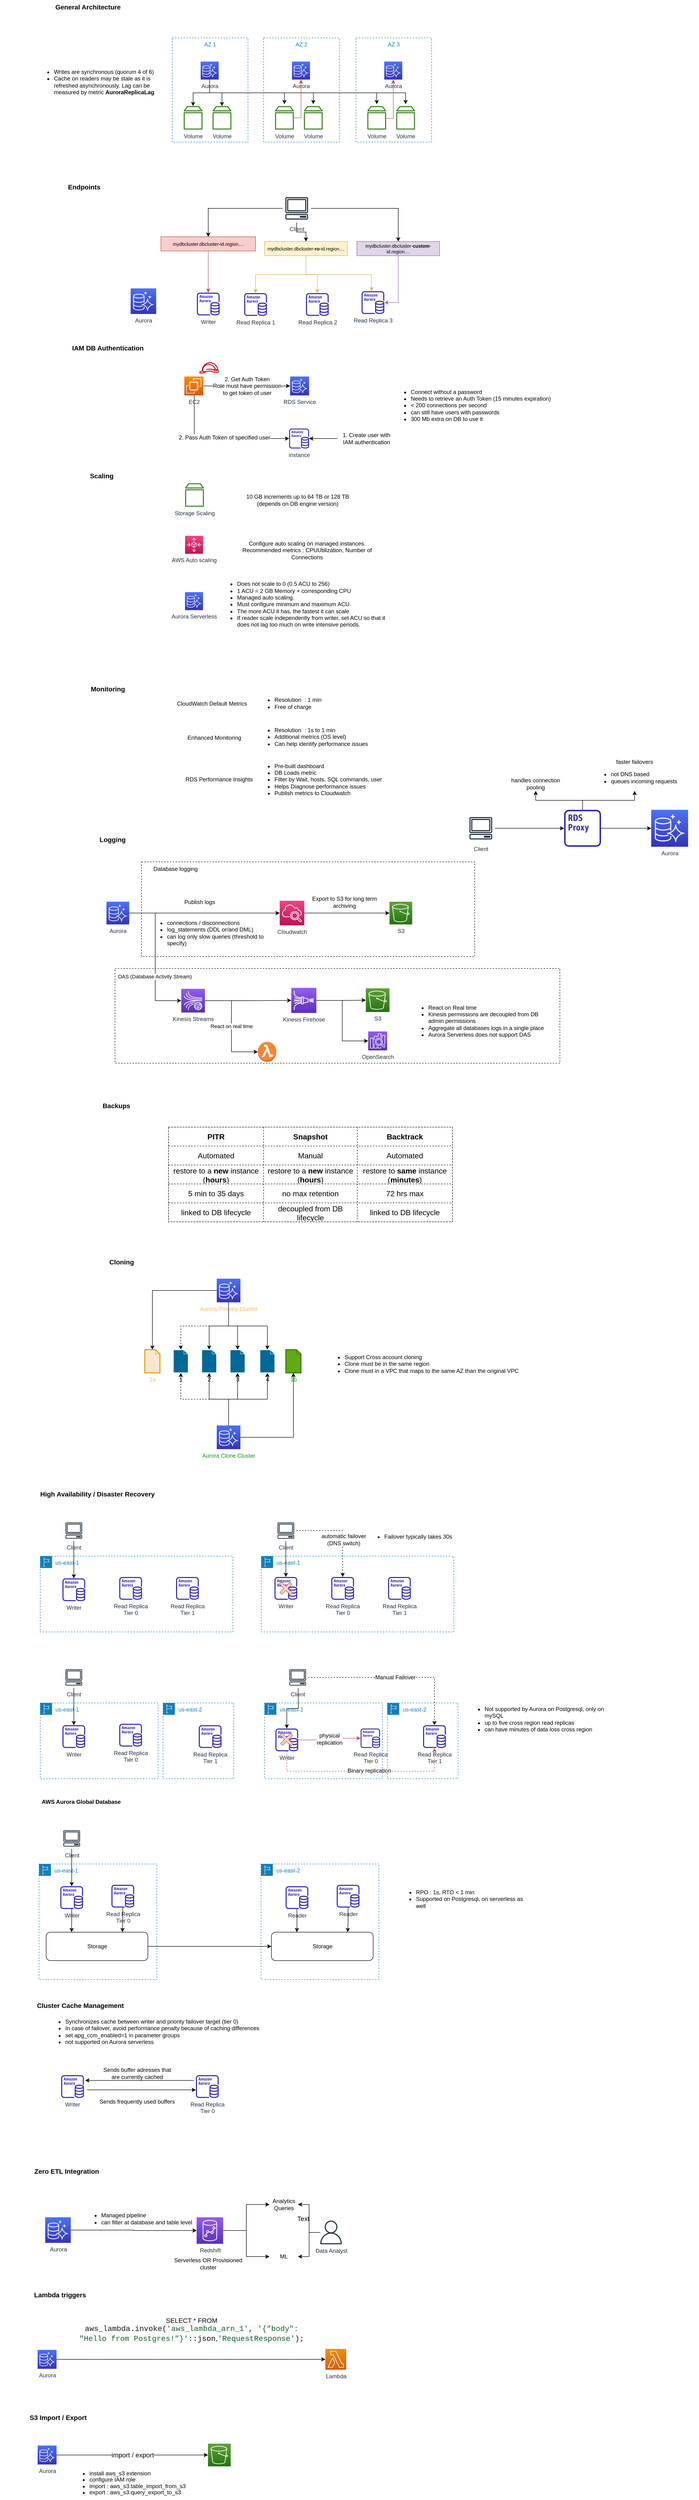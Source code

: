 <mxfile version="20.8.16" type="device"><diagram name="Page-1" id="Q6ml3-hBe_hFO2u9gaih"><mxGraphModel dx="2103" dy="3040" grid="1" gridSize="10" guides="1" tooltips="1" connect="1" arrows="1" fold="1" page="1" pageScale="1" pageWidth="827" pageHeight="1169" math="0" shadow="0"><root><mxCell id="0"/><mxCell id="1" parent="0"/><mxCell id="7JX_YpENttwIk4AB1Mbf-36" value="" style="rounded=0;whiteSpace=wrap;html=1;fillColor=none;dashed=1;" parent="1" vertex="1"><mxGeometry x="117" y="605" width="940" height="200" as="geometry"/></mxCell><mxCell id="7JX_YpENttwIk4AB1Mbf-1" value="Aurora" style="sketch=0;points=[[0,0,0],[0.25,0,0],[0.5,0,0],[0.75,0,0],[1,0,0],[0,1,0],[0.25,1,0],[0.5,1,0],[0.75,1,0],[1,1,0],[0,0.25,0],[0,0.5,0],[0,0.75,0],[1,0.25,0],[1,0.5,0],[1,0.75,0]];outlineConnect=0;fontColor=#232F3E;gradientColor=#4D72F3;gradientDirection=north;fillColor=#3334B9;strokeColor=#ffffff;dashed=0;verticalLabelPosition=bottom;verticalAlign=top;align=center;html=1;fontSize=12;fontStyle=0;aspect=fixed;shape=mxgraph.aws4.resourceIcon;resIcon=mxgraph.aws4.aurora;" parent="1" vertex="1"><mxGeometry x="1250" y="270" width="78" height="78" as="geometry"/></mxCell><mxCell id="7JX_YpENttwIk4AB1Mbf-4" style="edgeStyle=orthogonalEdgeStyle;rounded=0;orthogonalLoop=1;jettySize=auto;html=1;entryX=0;entryY=0.5;entryDx=0;entryDy=0;entryPerimeter=0;" parent="1" source="7JX_YpENttwIk4AB1Mbf-2" target="7JX_YpENttwIk4AB1Mbf-1" edge="1"><mxGeometry relative="1" as="geometry"/></mxCell><mxCell id="7JX_YpENttwIk4AB1Mbf-8" style="edgeStyle=orthogonalEdgeStyle;rounded=0;orthogonalLoop=1;jettySize=auto;html=1;entryX=0.5;entryY=1;entryDx=0;entryDy=0;" parent="1" source="7JX_YpENttwIk4AB1Mbf-2" target="7JX_YpENttwIk4AB1Mbf-7" edge="1"><mxGeometry relative="1" as="geometry"/></mxCell><mxCell id="7JX_YpENttwIk4AB1Mbf-10" style="edgeStyle=orthogonalEdgeStyle;rounded=0;orthogonalLoop=1;jettySize=auto;html=1;" parent="1" source="7JX_YpENttwIk4AB1Mbf-2" target="7JX_YpENttwIk4AB1Mbf-9" edge="1"><mxGeometry relative="1" as="geometry"/></mxCell><mxCell id="7JX_YpENttwIk4AB1Mbf-2" value="" style="sketch=0;outlineConnect=0;fontColor=#232F3E;gradientColor=none;fillColor=#2E27AD;strokeColor=none;dashed=0;verticalLabelPosition=bottom;verticalAlign=top;align=center;html=1;fontSize=12;fontStyle=0;aspect=fixed;pointerEvents=1;shape=mxgraph.aws4.rds_proxy_alt;" parent="1" vertex="1"><mxGeometry x="1066" y="270" width="78" height="78" as="geometry"/></mxCell><mxCell id="7JX_YpENttwIk4AB1Mbf-6" style="edgeStyle=orthogonalEdgeStyle;rounded=0;orthogonalLoop=1;jettySize=auto;html=1;" parent="1" source="7JX_YpENttwIk4AB1Mbf-5" target="7JX_YpENttwIk4AB1Mbf-2" edge="1"><mxGeometry relative="1" as="geometry"/></mxCell><mxCell id="7JX_YpENttwIk4AB1Mbf-5" value="Client" style="sketch=0;outlineConnect=0;fontColor=#232F3E;gradientColor=none;strokeColor=#232F3E;fillColor=#ffffff;dashed=0;verticalLabelPosition=bottom;verticalAlign=top;align=center;html=1;fontSize=12;fontStyle=0;aspect=fixed;shape=mxgraph.aws4.resourceIcon;resIcon=mxgraph.aws4.client;" parent="1" vertex="1"><mxGeometry x="860" y="279" width="60" height="60" as="geometry"/></mxCell><mxCell id="7JX_YpENttwIk4AB1Mbf-7" value="handles connection pooling" style="text;html=1;strokeColor=none;fillColor=none;align=center;verticalAlign=middle;whiteSpace=wrap;rounded=0;" parent="1" vertex="1"><mxGeometry x="946" y="200" width="120" height="30" as="geometry"/></mxCell><mxCell id="7JX_YpENttwIk4AB1Mbf-9" value="faster failovers &lt;br&gt;&lt;ul&gt;&lt;li style=&quot;text-align: left;&quot;&gt;not DNS based&lt;/li&gt;&lt;li style=&quot;text-align: left;&quot;&gt;queues incoming requests&lt;br&gt;&lt;/li&gt;&lt;/ul&gt;" style="text;html=1;strokeColor=none;fillColor=none;align=center;verticalAlign=middle;whiteSpace=wrap;rounded=0;" parent="1" vertex="1"><mxGeometry x="1080" y="160" width="270" height="70" as="geometry"/></mxCell><mxCell id="7JX_YpENttwIk4AB1Mbf-13" style="edgeStyle=orthogonalEdgeStyle;rounded=0;orthogonalLoop=1;jettySize=auto;html=1;entryX=0;entryY=0.5;entryDx=0;entryDy=0;entryPerimeter=0;" parent="1" source="7JX_YpENttwIk4AB1Mbf-11" target="7JX_YpENttwIk4AB1Mbf-12" edge="1"><mxGeometry relative="1" as="geometry"/></mxCell><mxCell id="7JX_YpENttwIk4AB1Mbf-22" style="edgeStyle=orthogonalEdgeStyle;rounded=0;orthogonalLoop=1;jettySize=auto;html=1;entryX=0;entryY=0.5;entryDx=0;entryDy=0;entryPerimeter=0;" parent="1" source="7JX_YpENttwIk4AB1Mbf-11" target="7JX_YpENttwIk4AB1Mbf-21" edge="1"><mxGeometry relative="1" as="geometry"/></mxCell><mxCell id="7JX_YpENttwIk4AB1Mbf-23" value="DAS (Database Activity Stream)" style="edgeLabel;html=1;align=center;verticalAlign=middle;resizable=0;points=[];" parent="7JX_YpENttwIk4AB1Mbf-22" vertex="1" connectable="0"><mxGeometry x="0.277" y="-1" relative="1" as="geometry"><mxPoint as="offset"/></mxGeometry></mxCell><mxCell id="7JX_YpENttwIk4AB1Mbf-11" value="Aurora" style="sketch=0;points=[[0,0,0],[0.25,0,0],[0.5,0,0],[0.75,0,0],[1,0,0],[0,1,0],[0.25,1,0],[0.5,1,0],[0.75,1,0],[1,1,0],[0,0.25,0],[0,0.5,0],[0,0.75,0],[1,0.25,0],[1,0.5,0],[1,0.75,0]];outlineConnect=0;fontColor=#232F3E;gradientColor=#4D72F3;gradientDirection=north;fillColor=#3334B9;strokeColor=#ffffff;dashed=0;verticalLabelPosition=bottom;verticalAlign=top;align=center;html=1;fontSize=12;fontStyle=0;aspect=fixed;shape=mxgraph.aws4.resourceIcon;resIcon=mxgraph.aws4.aurora;" parent="1" vertex="1"><mxGeometry x="99" y="464" width="48" height="48" as="geometry"/></mxCell><mxCell id="7JX_YpENttwIk4AB1Mbf-19" style="edgeStyle=orthogonalEdgeStyle;rounded=0;orthogonalLoop=1;jettySize=auto;html=1;entryX=0;entryY=0.5;entryDx=0;entryDy=0;entryPerimeter=0;" parent="1" source="7JX_YpENttwIk4AB1Mbf-12" target="7JX_YpENttwIk4AB1Mbf-18" edge="1"><mxGeometry relative="1" as="geometry"/></mxCell><mxCell id="7JX_YpENttwIk4AB1Mbf-12" value="Cloudwatch" style="sketch=0;points=[[0,0,0],[0.25,0,0],[0.5,0,0],[0.75,0,0],[1,0,0],[0,1,0],[0.25,1,0],[0.5,1,0],[0.75,1,0],[1,1,0],[0,0.25,0],[0,0.5,0],[0,0.75,0],[1,0.25,0],[1,0.5,0],[1,0.75,0]];points=[[0,0,0],[0.25,0,0],[0.5,0,0],[0.75,0,0],[1,0,0],[0,1,0],[0.25,1,0],[0.5,1,0],[0.75,1,0],[1,1,0],[0,0.25,0],[0,0.5,0],[0,0.75,0],[1,0.25,0],[1,0.5,0],[1,0.75,0]];outlineConnect=0;fontColor=#232F3E;gradientColor=#F34482;gradientDirection=north;fillColor=#BC1356;strokeColor=#ffffff;dashed=0;verticalLabelPosition=bottom;verticalAlign=top;align=center;html=1;fontSize=12;fontStyle=0;aspect=fixed;shape=mxgraph.aws4.resourceIcon;resIcon=mxgraph.aws4.cloudwatch_2;" parent="1" vertex="1"><mxGeometry x="465" y="462" width="52" height="52" as="geometry"/></mxCell><mxCell id="7JX_YpENttwIk4AB1Mbf-14" value="Publish logs" style="text;html=1;strokeColor=none;fillColor=none;align=center;verticalAlign=middle;whiteSpace=wrap;rounded=0;" parent="1" vertex="1"><mxGeometry x="221" y="450" width="150" height="30" as="geometry"/></mxCell><mxCell id="7JX_YpENttwIk4AB1Mbf-17" value="&lt;ul&gt;&lt;li&gt;connections / disconnections&lt;/li&gt;&lt;li&gt;log_statements (DDL or/and DML)&lt;/li&gt;&lt;li&gt;can log only slow queries (threshold to specify)&lt;/li&gt;&lt;/ul&gt;" style="text;html=1;strokeColor=none;fillColor=none;align=left;verticalAlign=middle;whiteSpace=wrap;rounded=0;" parent="1" vertex="1"><mxGeometry x="185" y="500" width="280" height="60" as="geometry"/></mxCell><mxCell id="7JX_YpENttwIk4AB1Mbf-18" value="S3" style="sketch=0;points=[[0,0,0],[0.25,0,0],[0.5,0,0],[0.75,0,0],[1,0,0],[0,1,0],[0.25,1,0],[0.5,1,0],[0.75,1,0],[1,1,0],[0,0.25,0],[0,0.5,0],[0,0.75,0],[1,0.25,0],[1,0.5,0],[1,0.75,0]];outlineConnect=0;fontColor=#232F3E;gradientColor=#60A337;gradientDirection=north;fillColor=#277116;strokeColor=#ffffff;dashed=0;verticalLabelPosition=bottom;verticalAlign=top;align=center;html=1;fontSize=12;fontStyle=0;aspect=fixed;shape=mxgraph.aws4.resourceIcon;resIcon=mxgraph.aws4.s3;" parent="1" vertex="1"><mxGeometry x="697" y="464" width="48" height="48" as="geometry"/></mxCell><mxCell id="7JX_YpENttwIk4AB1Mbf-20" value="Export to S3 for long term archiving" style="text;html=1;strokeColor=none;fillColor=none;align=center;verticalAlign=middle;whiteSpace=wrap;rounded=0;" parent="1" vertex="1"><mxGeometry x="527" y="450" width="150" height="30" as="geometry"/></mxCell><mxCell id="7JX_YpENttwIk4AB1Mbf-25" style="edgeStyle=orthogonalEdgeStyle;rounded=0;orthogonalLoop=1;jettySize=auto;html=1;entryX=0;entryY=0.5;entryDx=0;entryDy=0;entryPerimeter=0;" parent="1" source="7JX_YpENttwIk4AB1Mbf-21" target="7JX_YpENttwIk4AB1Mbf-24" edge="1"><mxGeometry relative="1" as="geometry"/></mxCell><mxCell id="7JX_YpENttwIk4AB1Mbf-27" value="React on real time" style="edgeStyle=orthogonalEdgeStyle;rounded=0;orthogonalLoop=1;jettySize=auto;html=1;entryX=0;entryY=0.5;entryDx=0;entryDy=0;entryPerimeter=0;" parent="1" source="7JX_YpENttwIk4AB1Mbf-21" target="7JX_YpENttwIk4AB1Mbf-26" edge="1"><mxGeometry relative="1" as="geometry"/></mxCell><mxCell id="7JX_YpENttwIk4AB1Mbf-21" value="Kinesis Streams" style="sketch=0;points=[[0,0,0],[0.25,0,0],[0.5,0,0],[0.75,0,0],[1,0,0],[0,1,0],[0.25,1,0],[0.5,1,0],[0.75,1,0],[1,1,0],[0,0.25,0],[0,0.5,0],[0,0.75,0],[1,0.25,0],[1,0.5,0],[1,0.75,0]];outlineConnect=0;fontColor=#232F3E;gradientColor=#945DF2;gradientDirection=north;fillColor=#5A30B5;strokeColor=#ffffff;dashed=0;verticalLabelPosition=bottom;verticalAlign=top;align=center;html=1;fontSize=12;fontStyle=0;aspect=fixed;shape=mxgraph.aws4.resourceIcon;resIcon=mxgraph.aws4.kinesis_data_streams;" parent="1" vertex="1"><mxGeometry x="257" y="648" width="50" height="50" as="geometry"/></mxCell><mxCell id="7JX_YpENttwIk4AB1Mbf-29" style="edgeStyle=orthogonalEdgeStyle;rounded=0;orthogonalLoop=1;jettySize=auto;html=1;entryX=0;entryY=0.5;entryDx=0;entryDy=0;entryPerimeter=0;" parent="1" source="7JX_YpENttwIk4AB1Mbf-24" target="7JX_YpENttwIk4AB1Mbf-28" edge="1"><mxGeometry relative="1" as="geometry"/></mxCell><mxCell id="7JX_YpENttwIk4AB1Mbf-31" style="edgeStyle=orthogonalEdgeStyle;rounded=0;orthogonalLoop=1;jettySize=auto;html=1;entryX=0;entryY=0.5;entryDx=0;entryDy=0;entryPerimeter=0;" parent="1" source="7JX_YpENttwIk4AB1Mbf-24" target="7JX_YpENttwIk4AB1Mbf-30" edge="1"><mxGeometry relative="1" as="geometry"/></mxCell><mxCell id="7JX_YpENttwIk4AB1Mbf-24" value="Kinesis Firehose" style="sketch=0;points=[[0,0,0],[0.25,0,0],[0.5,0,0],[0.75,0,0],[1,0,0],[0,1,0],[0.25,1,0],[0.5,1,0],[0.75,1,0],[1,1,0],[0,0.25,0],[0,0.5,0],[0,0.75,0],[1,0.25,0],[1,0.5,0],[1,0.75,0]];outlineConnect=0;fontColor=#232F3E;gradientColor=#945DF2;gradientDirection=north;fillColor=#5A30B5;strokeColor=#ffffff;dashed=0;verticalLabelPosition=bottom;verticalAlign=top;align=center;html=1;fontSize=12;fontStyle=0;aspect=fixed;shape=mxgraph.aws4.resourceIcon;resIcon=mxgraph.aws4.kinesis_data_firehose;" parent="1" vertex="1"><mxGeometry x="489.5" y="646" width="53" height="53" as="geometry"/></mxCell><mxCell id="7JX_YpENttwIk4AB1Mbf-26" value="" style="outlineConnect=0;dashed=0;verticalLabelPosition=bottom;verticalAlign=top;align=center;html=1;shape=mxgraph.aws3.lambda_function;fillColor=#F58534;gradientColor=none;" parent="1" vertex="1"><mxGeometry x="419" y="760" width="39" height="42" as="geometry"/></mxCell><mxCell id="7JX_YpENttwIk4AB1Mbf-28" value="S3" style="sketch=0;points=[[0,0,0],[0.25,0,0],[0.5,0,0],[0.75,0,0],[1,0,0],[0,1,0],[0.25,1,0],[0.5,1,0],[0.75,1,0],[1,1,0],[0,0.25,0],[0,0.5,0],[0,0.75,0],[1,0.25,0],[1,0.5,0],[1,0.75,0]];outlineConnect=0;fontColor=#232F3E;gradientColor=#60A337;gradientDirection=north;fillColor=#277116;strokeColor=#ffffff;dashed=0;verticalLabelPosition=bottom;verticalAlign=top;align=center;html=1;fontSize=12;fontStyle=0;aspect=fixed;shape=mxgraph.aws4.resourceIcon;resIcon=mxgraph.aws4.s3;" parent="1" vertex="1"><mxGeometry x="647" y="647" width="50" height="50" as="geometry"/></mxCell><mxCell id="7JX_YpENttwIk4AB1Mbf-30" value="OpenSearch" style="sketch=0;points=[[0,0,0],[0.25,0,0],[0.5,0,0],[0.75,0,0],[1,0,0],[0,1,0],[0.25,1,0],[0.5,1,0],[0.75,1,0],[1,1,0],[0,0.25,0],[0,0.5,0],[0,0.75,0],[1,0.25,0],[1,0.5,0],[1,0.75,0]];outlineConnect=0;fontColor=#232F3E;gradientColor=#945DF2;gradientDirection=north;fillColor=#5A30B5;strokeColor=#ffffff;dashed=0;verticalLabelPosition=bottom;verticalAlign=top;align=center;html=1;fontSize=12;fontStyle=0;aspect=fixed;shape=mxgraph.aws4.resourceIcon;resIcon=mxgraph.aws4.elasticsearch_service;" parent="1" vertex="1"><mxGeometry x="652" y="738" width="40" height="40" as="geometry"/></mxCell><mxCell id="7JX_YpENttwIk4AB1Mbf-33" value="&lt;ul&gt;&lt;li&gt;React on Real time&lt;/li&gt;&lt;li&gt;Kinesis permissions are decoupled from DB admin permissions&lt;/li&gt;&lt;li&gt;Aggregate all databases logs in a single place&lt;/li&gt;&lt;li&gt;Aurora Serverless does not support DAS&lt;/li&gt;&lt;/ul&gt;" style="text;html=1;strokeColor=none;fillColor=none;align=left;verticalAlign=middle;whiteSpace=wrap;rounded=0;" parent="1" vertex="1"><mxGeometry x="737" y="672" width="310" height="88" as="geometry"/></mxCell><mxCell id="7JX_YpENttwIk4AB1Mbf-34" value="" style="rounded=0;whiteSpace=wrap;html=1;fillColor=none;dashed=1;" parent="1" vertex="1"><mxGeometry x="173" y="380" width="704" height="200" as="geometry"/></mxCell><mxCell id="7JX_YpENttwIk4AB1Mbf-35" value="Database logging" style="text;html=1;strokeColor=none;fillColor=none;align=center;verticalAlign=middle;whiteSpace=wrap;rounded=0;" parent="1" vertex="1"><mxGeometry x="173" y="380" width="144" height="30" as="geometry"/></mxCell><mxCell id="7JX_YpENttwIk4AB1Mbf-43" value="" style="shape=table;startSize=0;container=1;collapsible=0;childLayout=tableLayout;fontSize=16;dashed=1;fillColor=none;" parent="1" vertex="1"><mxGeometry x="230" y="940" width="600" height="200" as="geometry"/></mxCell><mxCell id="7JX_YpENttwIk4AB1Mbf-44" value="" style="shape=tableRow;horizontal=0;startSize=0;swimlaneHead=0;swimlaneBody=0;strokeColor=inherit;top=0;left=0;bottom=0;right=0;collapsible=0;dropTarget=0;fillColor=none;points=[[0,0.5],[1,0.5]];portConstraint=eastwest;fontSize=16;dashed=1;" parent="7JX_YpENttwIk4AB1Mbf-43" vertex="1"><mxGeometry width="600" height="40" as="geometry"/></mxCell><mxCell id="7JX_YpENttwIk4AB1Mbf-45" value="&lt;b&gt;PITR&lt;/b&gt;" style="shape=partialRectangle;html=1;whiteSpace=wrap;connectable=0;strokeColor=inherit;overflow=hidden;fillColor=none;top=0;left=0;bottom=0;right=0;pointerEvents=1;fontSize=16;dashed=1;" parent="7JX_YpENttwIk4AB1Mbf-44" vertex="1"><mxGeometry width="201" height="40" as="geometry"><mxRectangle width="201" height="40" as="alternateBounds"/></mxGeometry></mxCell><mxCell id="7JX_YpENttwIk4AB1Mbf-46" value="&lt;b&gt;Snapshot&lt;/b&gt;" style="shape=partialRectangle;html=1;whiteSpace=wrap;connectable=0;strokeColor=inherit;overflow=hidden;fillColor=none;top=0;left=0;bottom=0;right=0;pointerEvents=1;fontSize=16;dashed=1;" parent="7JX_YpENttwIk4AB1Mbf-44" vertex="1"><mxGeometry x="201" width="198" height="40" as="geometry"><mxRectangle width="198" height="40" as="alternateBounds"/></mxGeometry></mxCell><mxCell id="7JX_YpENttwIk4AB1Mbf-47" value="&lt;b&gt;Backtrack&lt;/b&gt;" style="shape=partialRectangle;html=1;whiteSpace=wrap;connectable=0;strokeColor=inherit;overflow=hidden;fillColor=none;top=0;left=0;bottom=0;right=0;pointerEvents=1;fontSize=16;dashed=1;" parent="7JX_YpENttwIk4AB1Mbf-44" vertex="1"><mxGeometry x="399" width="201" height="40" as="geometry"><mxRectangle width="201" height="40" as="alternateBounds"/></mxGeometry></mxCell><mxCell id="7JX_YpENttwIk4AB1Mbf-48" value="" style="shape=tableRow;horizontal=0;startSize=0;swimlaneHead=0;swimlaneBody=0;strokeColor=inherit;top=0;left=0;bottom=0;right=0;collapsible=0;dropTarget=0;fillColor=none;points=[[0,0.5],[1,0.5]];portConstraint=eastwest;fontSize=16;dashed=1;" parent="7JX_YpENttwIk4AB1Mbf-43" vertex="1"><mxGeometry y="40" width="600" height="40" as="geometry"/></mxCell><mxCell id="7JX_YpENttwIk4AB1Mbf-49" value="Automated" style="shape=partialRectangle;html=1;whiteSpace=wrap;connectable=0;strokeColor=inherit;overflow=hidden;fillColor=none;top=0;left=0;bottom=0;right=0;pointerEvents=1;fontSize=16;dashed=1;" parent="7JX_YpENttwIk4AB1Mbf-48" vertex="1"><mxGeometry width="201" height="40" as="geometry"><mxRectangle width="201" height="40" as="alternateBounds"/></mxGeometry></mxCell><mxCell id="7JX_YpENttwIk4AB1Mbf-50" value="Manual" style="shape=partialRectangle;html=1;whiteSpace=wrap;connectable=0;strokeColor=inherit;overflow=hidden;fillColor=none;top=0;left=0;bottom=0;right=0;pointerEvents=1;fontSize=16;dashed=1;" parent="7JX_YpENttwIk4AB1Mbf-48" vertex="1"><mxGeometry x="201" width="198" height="40" as="geometry"><mxRectangle width="198" height="40" as="alternateBounds"/></mxGeometry></mxCell><mxCell id="7JX_YpENttwIk4AB1Mbf-51" value="Automated" style="shape=partialRectangle;html=1;whiteSpace=wrap;connectable=0;strokeColor=inherit;overflow=hidden;fillColor=none;top=0;left=0;bottom=0;right=0;pointerEvents=1;fontSize=16;dashed=1;" parent="7JX_YpENttwIk4AB1Mbf-48" vertex="1"><mxGeometry x="399" width="201" height="40" as="geometry"><mxRectangle width="201" height="40" as="alternateBounds"/></mxGeometry></mxCell><mxCell id="7JX_YpENttwIk4AB1Mbf-52" value="" style="shape=tableRow;horizontal=0;startSize=0;swimlaneHead=0;swimlaneBody=0;strokeColor=inherit;top=0;left=0;bottom=0;right=0;collapsible=0;dropTarget=0;fillColor=none;points=[[0,0.5],[1,0.5]];portConstraint=eastwest;fontSize=16;dashed=1;" parent="7JX_YpENttwIk4AB1Mbf-43" vertex="1"><mxGeometry y="80" width="600" height="40" as="geometry"/></mxCell><mxCell id="7JX_YpENttwIk4AB1Mbf-53" value="restore to a &lt;b&gt;new &lt;/b&gt;instance (&lt;b&gt;hours&lt;/b&gt;)" style="shape=partialRectangle;html=1;whiteSpace=wrap;connectable=0;strokeColor=inherit;overflow=hidden;fillColor=none;top=0;left=0;bottom=0;right=0;pointerEvents=1;fontSize=16;dashed=1;" parent="7JX_YpENttwIk4AB1Mbf-52" vertex="1"><mxGeometry width="201" height="40" as="geometry"><mxRectangle width="201" height="40" as="alternateBounds"/></mxGeometry></mxCell><mxCell id="7JX_YpENttwIk4AB1Mbf-54" value="restore to a &lt;b&gt;new &lt;/b&gt;instance (&lt;b&gt;hours&lt;/b&gt;)" style="shape=partialRectangle;html=1;whiteSpace=wrap;connectable=0;strokeColor=inherit;overflow=hidden;fillColor=none;top=0;left=0;bottom=0;right=0;pointerEvents=1;fontSize=16;dashed=1;" parent="7JX_YpENttwIk4AB1Mbf-52" vertex="1"><mxGeometry x="201" width="198" height="40" as="geometry"><mxRectangle width="198" height="40" as="alternateBounds"/></mxGeometry></mxCell><mxCell id="7JX_YpENttwIk4AB1Mbf-55" value="restore to &lt;b&gt;same &lt;/b&gt;instance (&lt;b&gt;minutes&lt;/b&gt;)" style="shape=partialRectangle;html=1;whiteSpace=wrap;connectable=0;strokeColor=inherit;overflow=hidden;fillColor=none;top=0;left=0;bottom=0;right=0;pointerEvents=1;fontSize=16;dashed=1;" parent="7JX_YpENttwIk4AB1Mbf-52" vertex="1"><mxGeometry x="399" width="201" height="40" as="geometry"><mxRectangle width="201" height="40" as="alternateBounds"/></mxGeometry></mxCell><mxCell id="7JX_YpENttwIk4AB1Mbf-67" style="shape=tableRow;horizontal=0;startSize=0;swimlaneHead=0;swimlaneBody=0;strokeColor=inherit;top=0;left=0;bottom=0;right=0;collapsible=0;dropTarget=0;fillColor=none;points=[[0,0.5],[1,0.5]];portConstraint=eastwest;fontSize=16;dashed=1;" parent="7JX_YpENttwIk4AB1Mbf-43" vertex="1"><mxGeometry y="120" width="600" height="40" as="geometry"/></mxCell><mxCell id="7JX_YpENttwIk4AB1Mbf-68" value="5 min to 35 days" style="shape=partialRectangle;html=1;whiteSpace=wrap;connectable=0;strokeColor=inherit;overflow=hidden;fillColor=none;top=0;left=0;bottom=0;right=0;pointerEvents=1;fontSize=16;dashed=1;" parent="7JX_YpENttwIk4AB1Mbf-67" vertex="1"><mxGeometry width="201" height="40" as="geometry"><mxRectangle width="201" height="40" as="alternateBounds"/></mxGeometry></mxCell><mxCell id="7JX_YpENttwIk4AB1Mbf-69" value="no max retention" style="shape=partialRectangle;html=1;whiteSpace=wrap;connectable=0;strokeColor=inherit;overflow=hidden;fillColor=none;top=0;left=0;bottom=0;right=0;pointerEvents=1;fontSize=16;dashed=1;" parent="7JX_YpENttwIk4AB1Mbf-67" vertex="1"><mxGeometry x="201" width="198" height="40" as="geometry"><mxRectangle width="198" height="40" as="alternateBounds"/></mxGeometry></mxCell><mxCell id="7JX_YpENttwIk4AB1Mbf-70" value="72 hrs max" style="shape=partialRectangle;html=1;whiteSpace=wrap;connectable=0;strokeColor=inherit;overflow=hidden;fillColor=none;top=0;left=0;bottom=0;right=0;pointerEvents=1;fontSize=16;dashed=1;" parent="7JX_YpENttwIk4AB1Mbf-67" vertex="1"><mxGeometry x="399" width="201" height="40" as="geometry"><mxRectangle width="201" height="40" as="alternateBounds"/></mxGeometry></mxCell><mxCell id="7JX_YpENttwIk4AB1Mbf-63" style="shape=tableRow;horizontal=0;startSize=0;swimlaneHead=0;swimlaneBody=0;strokeColor=inherit;top=0;left=0;bottom=0;right=0;collapsible=0;dropTarget=0;fillColor=none;points=[[0,0.5],[1,0.5]];portConstraint=eastwest;fontSize=16;dashed=1;" parent="7JX_YpENttwIk4AB1Mbf-43" vertex="1"><mxGeometry y="160" width="600" height="40" as="geometry"/></mxCell><mxCell id="7JX_YpENttwIk4AB1Mbf-64" value="linked to DB lifecycle" style="shape=partialRectangle;html=1;whiteSpace=wrap;connectable=0;strokeColor=inherit;overflow=hidden;fillColor=none;top=0;left=0;bottom=0;right=0;pointerEvents=1;fontSize=16;dashed=1;" parent="7JX_YpENttwIk4AB1Mbf-63" vertex="1"><mxGeometry width="201" height="40" as="geometry"><mxRectangle width="201" height="40" as="alternateBounds"/></mxGeometry></mxCell><mxCell id="7JX_YpENttwIk4AB1Mbf-65" value="decoupled from DB lifecycle" style="shape=partialRectangle;html=1;whiteSpace=wrap;connectable=0;strokeColor=inherit;overflow=hidden;fillColor=none;top=0;left=0;bottom=0;right=0;pointerEvents=1;fontSize=16;dashed=1;" parent="7JX_YpENttwIk4AB1Mbf-63" vertex="1"><mxGeometry x="201" width="198" height="40" as="geometry"><mxRectangle width="198" height="40" as="alternateBounds"/></mxGeometry></mxCell><mxCell id="7JX_YpENttwIk4AB1Mbf-66" value="linked to DB lifecycle" style="shape=partialRectangle;html=1;whiteSpace=wrap;connectable=0;strokeColor=inherit;overflow=hidden;fillColor=none;top=0;left=0;bottom=0;right=0;pointerEvents=1;fontSize=16;dashed=1;" parent="7JX_YpENttwIk4AB1Mbf-63" vertex="1"><mxGeometry x="399" width="201" height="40" as="geometry"><mxRectangle width="201" height="40" as="alternateBounds"/></mxGeometry></mxCell><mxCell id="7JX_YpENttwIk4AB1Mbf-81" style="edgeStyle=orthogonalEdgeStyle;rounded=0;orthogonalLoop=1;jettySize=auto;html=1;entryX=0.5;entryY=0;entryDx=0;entryDy=0;entryPerimeter=0;fontColor=#009900;" parent="1" source="7JX_YpENttwIk4AB1Mbf-71" target="7JX_YpENttwIk4AB1Mbf-79" edge="1"><mxGeometry relative="1" as="geometry"/></mxCell><mxCell id="7JX_YpENttwIk4AB1Mbf-82" style="edgeStyle=orthogonalEdgeStyle;rounded=0;orthogonalLoop=1;jettySize=auto;html=1;entryX=0.5;entryY=0;entryDx=0;entryDy=0;entryPerimeter=0;fontColor=#009900;" parent="1" source="7JX_YpENttwIk4AB1Mbf-71" target="7JX_YpENttwIk4AB1Mbf-74" edge="1"><mxGeometry relative="1" as="geometry"/></mxCell><mxCell id="7JX_YpENttwIk4AB1Mbf-83" style="edgeStyle=orthogonalEdgeStyle;rounded=0;orthogonalLoop=1;jettySize=auto;html=1;entryX=0.5;entryY=0;entryDx=0;entryDy=0;entryPerimeter=0;fontColor=#009900;" parent="1" source="7JX_YpENttwIk4AB1Mbf-71" target="7JX_YpENttwIk4AB1Mbf-75" edge="1"><mxGeometry relative="1" as="geometry"/></mxCell><mxCell id="7JX_YpENttwIk4AB1Mbf-84" style="edgeStyle=orthogonalEdgeStyle;rounded=0;orthogonalLoop=1;jettySize=auto;html=1;entryX=0.5;entryY=0;entryDx=0;entryDy=0;entryPerimeter=0;fontColor=#009900;exitX=0.5;exitY=1;exitDx=0;exitDy=0;exitPerimeter=0;" parent="1" source="7JX_YpENttwIk4AB1Mbf-71" target="7JX_YpENttwIk4AB1Mbf-76" edge="1"><mxGeometry relative="1" as="geometry"/></mxCell><mxCell id="7JX_YpENttwIk4AB1Mbf-89" style="edgeStyle=orthogonalEdgeStyle;rounded=0;orthogonalLoop=1;jettySize=auto;html=1;entryX=0.5;entryY=0;entryDx=0;entryDy=0;entryPerimeter=0;fontColor=#FFB366;dashed=1;exitX=0.5;exitY=1;exitDx=0;exitDy=0;exitPerimeter=0;" parent="1" source="7JX_YpENttwIk4AB1Mbf-71" target="7JX_YpENttwIk4AB1Mbf-73" edge="1"><mxGeometry relative="1" as="geometry"/></mxCell><mxCell id="7JX_YpENttwIk4AB1Mbf-71" value="&lt;font color=&quot;#ffb366&quot;&gt;Aurora Primary Cluster&lt;/font&gt;" style="sketch=0;points=[[0,0,0],[0.25,0,0],[0.5,0,0],[0.75,0,0],[1,0,0],[0,1,0],[0.25,1,0],[0.5,1,0],[0.75,1,0],[1,1,0],[0,0.25,0],[0,0.5,0],[0,0.75,0],[1,0.25,0],[1,0.5,0],[1,0.75,0]];outlineConnect=0;fontColor=#232F3E;gradientColor=#4D72F3;gradientDirection=north;fillColor=#3334B9;strokeColor=#ffffff;dashed=0;verticalLabelPosition=bottom;verticalAlign=top;align=center;html=1;fontSize=12;fontStyle=0;aspect=fixed;shape=mxgraph.aws4.resourceIcon;resIcon=mxgraph.aws4.aurora;" parent="1" vertex="1"><mxGeometry x="332" y="1260" width="50" height="50" as="geometry"/></mxCell><mxCell id="7JX_YpENttwIk4AB1Mbf-85" style="edgeStyle=orthogonalEdgeStyle;rounded=0;orthogonalLoop=1;jettySize=auto;html=1;entryX=0.5;entryY=1;entryDx=0;entryDy=0;entryPerimeter=0;fontColor=#009900;" parent="1" source="7JX_YpENttwIk4AB1Mbf-72" target="7JX_YpENttwIk4AB1Mbf-74" edge="1"><mxGeometry relative="1" as="geometry"/></mxCell><mxCell id="7JX_YpENttwIk4AB1Mbf-86" style="edgeStyle=orthogonalEdgeStyle;rounded=0;orthogonalLoop=1;jettySize=auto;html=1;fontColor=#009900;" parent="1" source="7JX_YpENttwIk4AB1Mbf-72" target="7JX_YpENttwIk4AB1Mbf-75" edge="1"><mxGeometry relative="1" as="geometry"/></mxCell><mxCell id="7JX_YpENttwIk4AB1Mbf-87" style="edgeStyle=orthogonalEdgeStyle;rounded=0;orthogonalLoop=1;jettySize=auto;html=1;entryX=0.5;entryY=1;entryDx=0;entryDy=0;entryPerimeter=0;fontColor=#009900;exitX=0.5;exitY=0;exitDx=0;exitDy=0;exitPerimeter=0;" parent="1" source="7JX_YpENttwIk4AB1Mbf-72" target="7JX_YpENttwIk4AB1Mbf-76" edge="1"><mxGeometry relative="1" as="geometry"/></mxCell><mxCell id="7JX_YpENttwIk4AB1Mbf-88" style="edgeStyle=orthogonalEdgeStyle;rounded=0;orthogonalLoop=1;jettySize=auto;html=1;exitX=1;exitY=0.5;exitDx=0;exitDy=0;exitPerimeter=0;entryX=0.5;entryY=1;entryDx=0;entryDy=0;entryPerimeter=0;fontColor=#009900;" parent="1" source="7JX_YpENttwIk4AB1Mbf-72" target="7JX_YpENttwIk4AB1Mbf-80" edge="1"><mxGeometry relative="1" as="geometry"/></mxCell><mxCell id="7JX_YpENttwIk4AB1Mbf-90" style="edgeStyle=orthogonalEdgeStyle;rounded=0;orthogonalLoop=1;jettySize=auto;html=1;dashed=1;fontColor=#FFB366;exitX=0.5;exitY=0;exitDx=0;exitDy=0;exitPerimeter=0;" parent="1" source="7JX_YpENttwIk4AB1Mbf-72" target="7JX_YpENttwIk4AB1Mbf-73" edge="1"><mxGeometry relative="1" as="geometry"/></mxCell><mxCell id="7JX_YpENttwIk4AB1Mbf-72" value="&lt;font color=&quot;#009900&quot;&gt;Aurora Clone Cluster&lt;/font&gt;" style="sketch=0;points=[[0,0,0],[0.25,0,0],[0.5,0,0],[0.75,0,0],[1,0,0],[0,1,0],[0.25,1,0],[0.5,1,0],[0.75,1,0],[1,1,0],[0,0.25,0],[0,0.5,0],[0,0.75,0],[1,0.25,0],[1,0.5,0],[1,0.75,0]];outlineConnect=0;fontColor=#232F3E;gradientColor=#4D72F3;gradientDirection=north;fillColor=#3334B9;strokeColor=#ffffff;dashed=0;verticalLabelPosition=bottom;verticalAlign=top;align=center;html=1;fontSize=12;fontStyle=0;aspect=fixed;shape=mxgraph.aws4.resourceIcon;resIcon=mxgraph.aws4.aurora;" parent="1" vertex="1"><mxGeometry x="332" y="1570" width="50" height="50" as="geometry"/></mxCell><mxCell id="7JX_YpENttwIk4AB1Mbf-73" value="1" style="shape=mxgraph.cisco.misc.page_icon;html=1;pointerEvents=1;dashed=0;fillColor=#036897;strokeColor=#ffffff;strokeWidth=2;verticalLabelPosition=bottom;verticalAlign=top;align=center;outlineConnect=0;" parent="1" vertex="1"><mxGeometry x="240" y="1410" width="32" height="49" as="geometry"/></mxCell><mxCell id="7JX_YpENttwIk4AB1Mbf-74" value="2" style="shape=mxgraph.cisco.misc.page_icon;html=1;pointerEvents=1;dashed=0;fillColor=#036897;strokeColor=#ffffff;strokeWidth=2;verticalLabelPosition=bottom;verticalAlign=top;align=center;outlineConnect=0;" parent="1" vertex="1"><mxGeometry x="300" y="1410" width="32" height="49" as="geometry"/></mxCell><mxCell id="7JX_YpENttwIk4AB1Mbf-75" value="3" style="shape=mxgraph.cisco.misc.page_icon;html=1;pointerEvents=1;dashed=0;fillColor=#036897;strokeColor=#ffffff;strokeWidth=2;verticalLabelPosition=bottom;verticalAlign=top;align=center;outlineConnect=0;" parent="1" vertex="1"><mxGeometry x="360" y="1410" width="32" height="49" as="geometry"/></mxCell><mxCell id="7JX_YpENttwIk4AB1Mbf-76" value="4" style="shape=mxgraph.cisco.misc.page_icon;html=1;pointerEvents=1;dashed=0;fillColor=#036897;strokeColor=#ffffff;strokeWidth=2;verticalLabelPosition=bottom;verticalAlign=top;align=center;outlineConnect=0;" parent="1" vertex="1"><mxGeometry x="423" y="1410" width="32" height="49" as="geometry"/></mxCell><mxCell id="7JX_YpENttwIk4AB1Mbf-78" value="&lt;ul&gt;&lt;li&gt;Support Cross account cloning&lt;/li&gt;&lt;li&gt;Clone must be in the same region&lt;/li&gt;&lt;li&gt;Clone must in a VPC that maps to the same AZ than the original VPC&lt;/li&gt;&lt;/ul&gt;" style="text;html=1;strokeColor=none;fillColor=none;align=left;verticalAlign=middle;whiteSpace=wrap;rounded=0;" parent="1" vertex="1"><mxGeometry x="560" y="1410" width="440" height="60" as="geometry"/></mxCell><mxCell id="7JX_YpENttwIk4AB1Mbf-79" value="&lt;font color=&quot;#ffb366&quot;&gt;1a&lt;/font&gt;" style="shape=mxgraph.cisco.misc.page_icon;html=1;pointerEvents=1;dashed=0;fillColor=#ffe6cc;strokeColor=#d79b00;strokeWidth=2;verticalLabelPosition=bottom;verticalAlign=top;align=center;outlineConnect=0;" parent="1" vertex="1"><mxGeometry x="180" y="1410" width="32" height="49" as="geometry"/></mxCell><mxCell id="7JX_YpENttwIk4AB1Mbf-80" value="&lt;font color=&quot;#009900&quot;&gt;1b&lt;/font&gt;" style="shape=mxgraph.cisco.misc.page_icon;html=1;pointerEvents=1;dashed=0;fillColor=#60a917;strokeColor=#2D7600;strokeWidth=2;verticalLabelPosition=bottom;verticalAlign=top;align=center;outlineConnect=0;fontColor=#ffffff;" parent="1" vertex="1"><mxGeometry x="478" y="1410" width="32" height="49" as="geometry"/></mxCell><mxCell id="7JX_YpENttwIk4AB1Mbf-93" style="edgeStyle=orthogonalEdgeStyle;rounded=0;orthogonalLoop=1;jettySize=auto;html=1;entryX=0;entryY=0.5;entryDx=0;entryDy=0;entryPerimeter=0;fontColor=#FFB366;" parent="1" source="7JX_YpENttwIk4AB1Mbf-91" target="7JX_YpENttwIk4AB1Mbf-92" edge="1"><mxGeometry relative="1" as="geometry"/></mxCell><mxCell id="7JX_YpENttwIk4AB1Mbf-91" value="Aurora" style="sketch=0;points=[[0,0,0],[0.25,0,0],[0.5,0,0],[0.75,0,0],[1,0,0],[0,1,0],[0.25,1,0],[0.5,1,0],[0.75,1,0],[1,1,0],[0,0.25,0],[0,0.5,0],[0,0.75,0],[1,0.25,0],[1,0.5,0],[1,0.75,0]];outlineConnect=0;fontColor=#232F3E;gradientColor=#4D72F3;gradientDirection=north;fillColor=#3334B9;strokeColor=#ffffff;dashed=0;verticalLabelPosition=bottom;verticalAlign=top;align=center;html=1;fontSize=12;fontStyle=0;aspect=fixed;shape=mxgraph.aws4.resourceIcon;resIcon=mxgraph.aws4.aurora;" parent="1" vertex="1"><mxGeometry x="-30.5" y="3242" width="54" height="54" as="geometry"/></mxCell><mxCell id="7JX_YpENttwIk4AB1Mbf-98" style="edgeStyle=orthogonalEdgeStyle;rounded=0;orthogonalLoop=1;jettySize=auto;html=1;entryX=0;entryY=0.5;entryDx=0;entryDy=0;fontColor=#000000;" parent="1" source="7JX_YpENttwIk4AB1Mbf-92" target="7JX_YpENttwIk4AB1Mbf-96" edge="1"><mxGeometry relative="1" as="geometry"/></mxCell><mxCell id="7JX_YpENttwIk4AB1Mbf-99" style="edgeStyle=orthogonalEdgeStyle;rounded=0;orthogonalLoop=1;jettySize=auto;html=1;entryX=0;entryY=0.5;entryDx=0;entryDy=0;fontColor=#000000;" parent="1" source="7JX_YpENttwIk4AB1Mbf-92" target="7JX_YpENttwIk4AB1Mbf-97" edge="1"><mxGeometry relative="1" as="geometry"/></mxCell><mxCell id="7JX_YpENttwIk4AB1Mbf-92" value="Redshift" style="sketch=0;points=[[0,0,0],[0.25,0,0],[0.5,0,0],[0.75,0,0],[1,0,0],[0,1,0],[0.25,1,0],[0.5,1,0],[0.75,1,0],[1,1,0],[0,0.25,0],[0,0.5,0],[0,0.75,0],[1,0.25,0],[1,0.5,0],[1,0.75,0]];outlineConnect=0;fontColor=#232F3E;gradientColor=#945DF2;gradientDirection=north;fillColor=#5A30B5;strokeColor=#ffffff;dashed=0;verticalLabelPosition=bottom;verticalAlign=top;align=center;html=1;fontSize=12;fontStyle=0;aspect=fixed;shape=mxgraph.aws4.resourceIcon;resIcon=mxgraph.aws4.redshift;" parent="1" vertex="1"><mxGeometry x="289.5" y="3242" width="56" height="56" as="geometry"/></mxCell><mxCell id="7JX_YpENttwIk4AB1Mbf-95" value="&lt;ul&gt;&lt;li&gt;Managed pipeline&lt;/li&gt;&lt;li&gt;can filter at database and table level&lt;/li&gt;&lt;/ul&gt;" style="text;html=1;strokeColor=none;fillColor=none;align=left;verticalAlign=middle;whiteSpace=wrap;rounded=0;fontColor=#000000;" parent="1" vertex="1"><mxGeometry x="45.5" y="3230" width="268" height="30" as="geometry"/></mxCell><mxCell id="7JX_YpENttwIk4AB1Mbf-96" value="Analytics Queries" style="text;html=1;strokeColor=none;fillColor=none;align=center;verticalAlign=middle;whiteSpace=wrap;rounded=0;fontColor=#000000;" parent="1" vertex="1"><mxGeometry x="443.5" y="3200" width="60" height="30" as="geometry"/></mxCell><mxCell id="7JX_YpENttwIk4AB1Mbf-97" value="ML" style="text;html=1;strokeColor=none;fillColor=none;align=center;verticalAlign=middle;whiteSpace=wrap;rounded=0;fontColor=#000000;" parent="1" vertex="1"><mxGeometry x="443.5" y="3310" width="60" height="30" as="geometry"/></mxCell><mxCell id="7JX_YpENttwIk4AB1Mbf-101" style="edgeStyle=orthogonalEdgeStyle;rounded=0;orthogonalLoop=1;jettySize=auto;html=1;entryX=1;entryY=0.5;entryDx=0;entryDy=0;fontColor=#000000;" parent="1" source="7JX_YpENttwIk4AB1Mbf-100" target="7JX_YpENttwIk4AB1Mbf-96" edge="1"><mxGeometry relative="1" as="geometry"/></mxCell><mxCell id="7JX_YpENttwIk4AB1Mbf-102" style="edgeStyle=orthogonalEdgeStyle;rounded=0;orthogonalLoop=1;jettySize=auto;html=1;entryX=1;entryY=0.5;entryDx=0;entryDy=0;fontColor=#000000;" parent="1" source="7JX_YpENttwIk4AB1Mbf-100" target="7JX_YpENttwIk4AB1Mbf-97" edge="1"><mxGeometry relative="1" as="geometry"/></mxCell><mxCell id="7JX_YpENttwIk4AB1Mbf-100" value="Data Analyst" style="sketch=0;outlineConnect=0;fontColor=#232F3E;gradientColor=none;fillColor=#232F3D;strokeColor=none;dashed=0;verticalLabelPosition=bottom;verticalAlign=top;align=center;html=1;fontSize=12;fontStyle=0;aspect=fixed;pointerEvents=1;shape=mxgraph.aws4.user;" parent="1" vertex="1"><mxGeometry x="548.5" y="3249" width="50" height="50" as="geometry"/></mxCell><mxCell id="7JX_YpENttwIk4AB1Mbf-103" value="&lt;span style=&quot;text-align: left; background-color: initial;&quot;&gt;Serverless OR Provisioned cluster&lt;/span&gt;" style="text;html=1;strokeColor=none;fillColor=none;align=center;verticalAlign=middle;whiteSpace=wrap;rounded=0;fontColor=#000000;" parent="1" vertex="1"><mxGeometry x="223.5" y="3324.5" width="180" height="30" as="geometry"/></mxCell><mxCell id="7JX_YpENttwIk4AB1Mbf-106" value="Writer" style="sketch=0;outlineConnect=0;fontColor=#232F3E;gradientColor=none;fillColor=#2E27AD;strokeColor=none;dashed=0;verticalLabelPosition=bottom;verticalAlign=top;align=center;html=1;fontSize=12;fontStyle=0;aspect=fixed;pointerEvents=1;shape=mxgraph.aws4.aurora_instance;" parent="1" vertex="1"><mxGeometry x="290" y="-822" width="48" height="48" as="geometry"/></mxCell><mxCell id="7JX_YpENttwIk4AB1Mbf-107" value="Read Replica 1" style="sketch=0;outlineConnect=0;fontColor=#232F3E;gradientColor=none;fillColor=#2E27AD;strokeColor=none;dashed=0;verticalLabelPosition=bottom;verticalAlign=top;align=center;html=1;fontSize=12;fontStyle=0;aspect=fixed;pointerEvents=1;shape=mxgraph.aws4.aurora_instance;" parent="1" vertex="1"><mxGeometry x="390" y="-821" width="48" height="48" as="geometry"/></mxCell><mxCell id="7JX_YpENttwIk4AB1Mbf-108" value="Read Replica 2" style="sketch=0;outlineConnect=0;fontColor=#232F3E;gradientColor=none;fillColor=#2E27AD;strokeColor=none;dashed=0;verticalLabelPosition=bottom;verticalAlign=top;align=center;html=1;fontSize=12;fontStyle=0;aspect=fixed;pointerEvents=1;shape=mxgraph.aws4.aurora_instance;" parent="1" vertex="1"><mxGeometry x="520.5" y="-821" width="48" height="48" as="geometry"/></mxCell><mxCell id="7JX_YpENttwIk4AB1Mbf-109" value="Read Replica 3" style="sketch=0;outlineConnect=0;fontColor=#232F3E;gradientColor=none;fillColor=#2E27AD;strokeColor=none;dashed=0;verticalLabelPosition=bottom;verticalAlign=top;align=center;html=1;fontSize=12;fontStyle=0;aspect=fixed;pointerEvents=1;shape=mxgraph.aws4.aurora_instance;" parent="1" vertex="1"><mxGeometry x="638" y="-825" width="48" height="48" as="geometry"/></mxCell><mxCell id="7JX_YpENttwIk4AB1Mbf-116" style="edgeStyle=orthogonalEdgeStyle;rounded=0;orthogonalLoop=1;jettySize=auto;html=1;entryX=0.5;entryY=0;entryDx=0;entryDy=0;fontColor=#000000;" parent="1" source="7JX_YpENttwIk4AB1Mbf-111" target="7JX_YpENttwIk4AB1Mbf-115" edge="1"><mxGeometry relative="1" as="geometry"/></mxCell><mxCell id="7JX_YpENttwIk4AB1Mbf-118" style="edgeStyle=orthogonalEdgeStyle;rounded=0;orthogonalLoop=1;jettySize=auto;html=1;entryX=0.5;entryY=0;entryDx=0;entryDy=0;fontSize=10;fontColor=#000000;" parent="1" source="7JX_YpENttwIk4AB1Mbf-111" target="7JX_YpENttwIk4AB1Mbf-114" edge="1"><mxGeometry relative="1" as="geometry"/></mxCell><mxCell id="7JX_YpENttwIk4AB1Mbf-123" style="edgeStyle=orthogonalEdgeStyle;rounded=0;orthogonalLoop=1;jettySize=auto;html=1;entryX=0.5;entryY=0;entryDx=0;entryDy=0;fontSize=10;fontColor=#000000;" parent="1" source="7JX_YpENttwIk4AB1Mbf-111" target="7JX_YpENttwIk4AB1Mbf-122" edge="1"><mxGeometry relative="1" as="geometry"/></mxCell><mxCell id="7JX_YpENttwIk4AB1Mbf-111" value="Client" style="sketch=0;outlineConnect=0;fontColor=#232F3E;gradientColor=none;strokeColor=#232F3E;fillColor=#ffffff;dashed=0;verticalLabelPosition=bottom;verticalAlign=top;align=center;html=1;fontSize=12;fontStyle=0;aspect=fixed;shape=mxgraph.aws4.resourceIcon;resIcon=mxgraph.aws4.client;" parent="1" vertex="1"><mxGeometry x="471" y="-1030" width="60" height="60" as="geometry"/></mxCell><mxCell id="7JX_YpENttwIk4AB1Mbf-119" style="edgeStyle=orthogonalEdgeStyle;rounded=0;orthogonalLoop=1;jettySize=auto;html=1;exitX=0.5;exitY=1;exitDx=0;exitDy=0;fontSize=10;fontColor=#000000;fillColor=#fff2cc;strokeColor=#d6b656;" parent="1" source="7JX_YpENttwIk4AB1Mbf-114" target="7JX_YpENttwIk4AB1Mbf-107" edge="1"><mxGeometry relative="1" as="geometry"/></mxCell><mxCell id="7JX_YpENttwIk4AB1Mbf-120" style="edgeStyle=orthogonalEdgeStyle;rounded=0;orthogonalLoop=1;jettySize=auto;html=1;fontSize=10;fontColor=#000000;fillColor=#fff2cc;strokeColor=#d6b656;" parent="1" source="7JX_YpENttwIk4AB1Mbf-114" target="7JX_YpENttwIk4AB1Mbf-108" edge="1"><mxGeometry relative="1" as="geometry"/></mxCell><mxCell id="7JX_YpENttwIk4AB1Mbf-121" style="edgeStyle=orthogonalEdgeStyle;rounded=0;orthogonalLoop=1;jettySize=auto;html=1;fontSize=10;fontColor=#000000;fillColor=#fff2cc;strokeColor=#d6b656;" parent="1" source="7JX_YpENttwIk4AB1Mbf-114" target="7JX_YpENttwIk4AB1Mbf-109" edge="1"><mxGeometry relative="1" as="geometry"><Array as="points"><mxPoint x="521" y="-860"/><mxPoint x="659" y="-860"/></Array></mxGeometry></mxCell><mxCell id="7JX_YpENttwIk4AB1Mbf-114" value="mydbcluster.dbcluster-&lt;b style=&quot;font-size: 10px;&quot;&gt;ro&lt;/b&gt;-id.region...." style="text;html=1;strokeColor=#d6b656;fillColor=#fff2cc;align=center;verticalAlign=middle;whiteSpace=wrap;rounded=0;fontSize=10;" parent="1" vertex="1"><mxGeometry x="433" y="-930" width="175" height="30" as="geometry"/></mxCell><mxCell id="7JX_YpENttwIk4AB1Mbf-117" style="edgeStyle=orthogonalEdgeStyle;rounded=0;orthogonalLoop=1;jettySize=auto;html=1;exitX=0.5;exitY=1;exitDx=0;exitDy=0;fontColor=#000000;fillColor=#f8cecc;strokeColor=#b85450;" parent="1" source="7JX_YpENttwIk4AB1Mbf-115" target="7JX_YpENttwIk4AB1Mbf-106" edge="1"><mxGeometry relative="1" as="geometry"/></mxCell><mxCell id="7JX_YpENttwIk4AB1Mbf-115" value="&lt;font style=&quot;font-size: 10px;&quot;&gt;mydbcluster.dbcluster-id.region....&lt;/font&gt;" style="text;html=1;strokeColor=#b85450;fillColor=#f8cecc;align=center;verticalAlign=middle;whiteSpace=wrap;rounded=0;" parent="1" vertex="1"><mxGeometry x="214" y="-940" width="200" height="30" as="geometry"/></mxCell><mxCell id="7JX_YpENttwIk4AB1Mbf-125" style="edgeStyle=orthogonalEdgeStyle;rounded=0;orthogonalLoop=1;jettySize=auto;html=1;fontSize=10;fontColor=#000000;fillColor=#e1d5e7;strokeColor=#9673a6;" parent="1" source="7JX_YpENttwIk4AB1Mbf-122" target="7JX_YpENttwIk4AB1Mbf-109" edge="1"><mxGeometry relative="1" as="geometry"><Array as="points"><mxPoint x="716" y="-801"/></Array></mxGeometry></mxCell><mxCell id="7JX_YpENttwIk4AB1Mbf-122" value="mydbcluster.dbcluster-&lt;b&gt;custom&lt;/b&gt;-id.region...." style="text;html=1;strokeColor=#9673a6;fillColor=#e1d5e7;align=center;verticalAlign=middle;whiteSpace=wrap;rounded=0;fontSize=10;" parent="1" vertex="1"><mxGeometry x="628" y="-930" width="175" height="30" as="geometry"/></mxCell><mxCell id="7JX_YpENttwIk4AB1Mbf-126" value="Aurora" style="sketch=0;points=[[0,0,0],[0.25,0,0],[0.5,0,0],[0.75,0,0],[1,0,0],[0,1,0],[0.25,1,0],[0.5,1,0],[0.75,1,0],[1,1,0],[0,0.25,0],[0,0.5,0],[0,0.75,0],[1,0.25,0],[1,0.5,0],[1,0.75,0]];outlineConnect=0;fontColor=#232F3E;gradientColor=#4D72F3;gradientDirection=north;fillColor=#3334B9;strokeColor=#ffffff;dashed=0;verticalLabelPosition=bottom;verticalAlign=top;align=center;html=1;fontSize=12;fontStyle=0;aspect=fixed;shape=mxgraph.aws4.resourceIcon;resIcon=mxgraph.aws4.aurora;" parent="1" vertex="1"><mxGeometry x="150" y="-831" width="54" height="54" as="geometry"/></mxCell><mxCell id="7JX_YpENttwIk4AB1Mbf-127" value="Writer" style="sketch=0;outlineConnect=0;fontColor=#232F3E;gradientColor=none;fillColor=#2E27AD;strokeColor=none;dashed=0;verticalLabelPosition=bottom;verticalAlign=top;align=center;html=1;fontSize=12;fontStyle=0;aspect=fixed;pointerEvents=1;shape=mxgraph.aws4.aurora_instance;" parent="1" vertex="1"><mxGeometry x="6" y="1893" width="48" height="48" as="geometry"/></mxCell><mxCell id="7JX_YpENttwIk4AB1Mbf-128" value="Read Replica&lt;br&gt;Tier 0" style="sketch=0;outlineConnect=0;fontColor=#232F3E;gradientColor=none;fillColor=#2E27AD;strokeColor=none;dashed=0;verticalLabelPosition=bottom;verticalAlign=top;align=center;html=1;fontSize=12;fontStyle=0;aspect=fixed;pointerEvents=1;shape=mxgraph.aws4.aurora_instance;" parent="1" vertex="1"><mxGeometry x="126" y="1890" width="48" height="48" as="geometry"/></mxCell><mxCell id="7JX_YpENttwIk4AB1Mbf-129" value="Read Replica&lt;br&gt;Tier 1" style="sketch=0;outlineConnect=0;fontColor=#232F3E;gradientColor=none;fillColor=#2E27AD;strokeColor=none;dashed=0;verticalLabelPosition=bottom;verticalAlign=top;align=center;html=1;fontSize=12;fontStyle=0;aspect=fixed;pointerEvents=1;shape=mxgraph.aws4.aurora_instance;" parent="1" vertex="1"><mxGeometry x="246" y="1890" width="48" height="48" as="geometry"/></mxCell><mxCell id="7JX_YpENttwIk4AB1Mbf-130" value="Writer" style="sketch=0;outlineConnect=0;fontColor=#232F3E;gradientColor=none;fillColor=#2E27AD;strokeColor=none;dashed=0;verticalLabelPosition=bottom;verticalAlign=top;align=center;html=1;fontSize=12;fontStyle=0;aspect=fixed;pointerEvents=1;shape=mxgraph.aws4.aurora_instance;" parent="1" vertex="1"><mxGeometry x="454" y="1890" width="48" height="48" as="geometry"/></mxCell><mxCell id="7JX_YpENttwIk4AB1Mbf-131" value="Read Replica&lt;br&gt;Tier 0" style="sketch=0;outlineConnect=0;fontColor=#232F3E;gradientColor=none;fillColor=#2E27AD;strokeColor=none;dashed=0;verticalLabelPosition=bottom;verticalAlign=top;align=center;html=1;fontSize=12;fontStyle=0;aspect=fixed;pointerEvents=1;shape=mxgraph.aws4.aurora_instance;" parent="1" vertex="1"><mxGeometry x="574" y="1890" width="48" height="48" as="geometry"/></mxCell><mxCell id="7JX_YpENttwIk4AB1Mbf-132" value="Read Replica&lt;br&gt;Tier 1" style="sketch=0;outlineConnect=0;fontColor=#232F3E;gradientColor=none;fillColor=#2E27AD;strokeColor=none;dashed=0;verticalLabelPosition=bottom;verticalAlign=top;align=center;html=1;fontSize=12;fontStyle=0;aspect=fixed;pointerEvents=1;shape=mxgraph.aws4.aurora_instance;" parent="1" vertex="1"><mxGeometry x="694" y="1890" width="48" height="48" as="geometry"/></mxCell><mxCell id="7JX_YpENttwIk4AB1Mbf-133" value="" style="shape=cross;whiteSpace=wrap;html=1;fontSize=10;fillColor=#f8cecc;rotation=45;strokeColor=#b85450;" parent="1" vertex="1"><mxGeometry x="461.59" y="1899.05" width="32.82" height="29.9" as="geometry"/></mxCell><mxCell id="7JX_YpENttwIk4AB1Mbf-136" style="edgeStyle=orthogonalEdgeStyle;rounded=0;orthogonalLoop=1;jettySize=auto;html=1;fontSize=10;fontColor=#000000;" parent="1" source="7JX_YpENttwIk4AB1Mbf-135" target="7JX_YpENttwIk4AB1Mbf-127" edge="1"><mxGeometry relative="1" as="geometry"/></mxCell><mxCell id="7JX_YpENttwIk4AB1Mbf-135" value="Client" style="sketch=0;outlineConnect=0;fontColor=#232F3E;gradientColor=none;strokeColor=#232F3E;fillColor=#ffffff;dashed=0;verticalLabelPosition=bottom;verticalAlign=top;align=center;html=1;fontSize=12;fontStyle=0;aspect=fixed;shape=mxgraph.aws4.resourceIcon;resIcon=mxgraph.aws4.client;" parent="1" vertex="1"><mxGeometry x="8" y="1770" width="44" height="44" as="geometry"/></mxCell><mxCell id="7JX_YpENttwIk4AB1Mbf-139" style="edgeStyle=orthogonalEdgeStyle;rounded=0;orthogonalLoop=1;jettySize=auto;html=1;fontSize=10;fontColor=#000000;" parent="1" source="7JX_YpENttwIk4AB1Mbf-138" target="7JX_YpENttwIk4AB1Mbf-130" edge="1"><mxGeometry relative="1" as="geometry"/></mxCell><mxCell id="7JX_YpENttwIk4AB1Mbf-140" style="edgeStyle=orthogonalEdgeStyle;rounded=0;orthogonalLoop=1;jettySize=auto;html=1;fontSize=10;fontColor=#000000;dashed=1;" parent="1" source="7JX_YpENttwIk4AB1Mbf-138" target="7JX_YpENttwIk4AB1Mbf-131" edge="1"><mxGeometry relative="1" as="geometry"/></mxCell><mxCell id="7JX_YpENttwIk4AB1Mbf-151" value="automatic failover&lt;br&gt;(DNS switch)" style="edgeLabel;html=1;align=center;verticalAlign=middle;resizable=0;points=[];fontSize=12;fontColor=#000000;" parent="7JX_YpENttwIk4AB1Mbf-140" vertex="1" connectable="0"><mxGeometry x="0.192" y="2" relative="1" as="geometry"><mxPoint as="offset"/></mxGeometry></mxCell><mxCell id="7JX_YpENttwIk4AB1Mbf-138" value="Client" style="sketch=0;outlineConnect=0;fontColor=#232F3E;gradientColor=none;strokeColor=#232F3E;fillColor=#ffffff;dashed=0;verticalLabelPosition=bottom;verticalAlign=top;align=center;html=1;fontSize=12;fontStyle=0;aspect=fixed;shape=mxgraph.aws4.resourceIcon;resIcon=mxgraph.aws4.client;" parent="1" vertex="1"><mxGeometry x="456" y="1770" width="44" height="44" as="geometry"/></mxCell><mxCell id="7JX_YpENttwIk4AB1Mbf-141" value="&lt;ul&gt;&lt;li&gt;Failover typically takes 30s&lt;/li&gt;&lt;/ul&gt;" style="text;html=1;strokeColor=none;fillColor=none;align=left;verticalAlign=middle;whiteSpace=wrap;rounded=0;fontSize=12;fontColor=#000000;" parent="1" vertex="1"><mxGeometry x="644" y="1790" width="212" height="30" as="geometry"/></mxCell><mxCell id="7JX_YpENttwIk4AB1Mbf-142" value="us-east-1" style="points=[[0,0],[0.25,0],[0.5,0],[0.75,0],[1,0],[1,0.25],[1,0.5],[1,0.75],[1,1],[0.75,1],[0.5,1],[0.25,1],[0,1],[0,0.75],[0,0.5],[0,0.25]];outlineConnect=0;gradientColor=none;html=1;whiteSpace=wrap;fontSize=12;fontStyle=0;container=1;pointerEvents=0;collapsible=0;recursiveResize=0;shape=mxgraph.aws4.group;grIcon=mxgraph.aws4.group_region;strokeColor=#147EBA;fillColor=none;verticalAlign=top;align=left;spacingLeft=30;fontColor=#147EBA;dashed=1;" parent="1" vertex="1"><mxGeometry x="-41" y="1846" width="407" height="160" as="geometry"/></mxCell><mxCell id="7JX_YpENttwIk4AB1Mbf-143" value="us-east-1" style="points=[[0,0],[0.25,0],[0.5,0],[0.75,0],[1,0],[1,0.25],[1,0.5],[1,0.75],[1,1],[0.75,1],[0.5,1],[0.25,1],[0,1],[0,0.75],[0,0.5],[0,0.25]];outlineConnect=0;gradientColor=none;html=1;whiteSpace=wrap;fontSize=12;fontStyle=0;container=1;pointerEvents=0;collapsible=0;recursiveResize=0;shape=mxgraph.aws4.group;grIcon=mxgraph.aws4.group_region;strokeColor=#147EBA;fillColor=none;verticalAlign=top;align=left;spacingLeft=30;fontColor=#147EBA;dashed=1;" parent="1" vertex="1"><mxGeometry x="426" y="1846" width="407" height="160" as="geometry"/></mxCell><mxCell id="7JX_YpENttwIk4AB1Mbf-144" value="Writer" style="sketch=0;outlineConnect=0;fontColor=#232F3E;gradientColor=none;fillColor=#2E27AD;strokeColor=none;dashed=0;verticalLabelPosition=bottom;verticalAlign=top;align=center;html=1;fontSize=12;fontStyle=0;aspect=fixed;pointerEvents=1;shape=mxgraph.aws4.aurora_instance;" parent="1" vertex="1"><mxGeometry x="6" y="2203" width="48" height="48" as="geometry"/></mxCell><mxCell id="7JX_YpENttwIk4AB1Mbf-145" value="Read Replica&lt;br&gt;Tier 0" style="sketch=0;outlineConnect=0;fontColor=#232F3E;gradientColor=none;fillColor=#2E27AD;strokeColor=none;dashed=0;verticalLabelPosition=bottom;verticalAlign=top;align=center;html=1;fontSize=12;fontStyle=0;aspect=fixed;pointerEvents=1;shape=mxgraph.aws4.aurora_instance;" parent="1" vertex="1"><mxGeometry x="126" y="2200" width="48" height="48" as="geometry"/></mxCell><mxCell id="7JX_YpENttwIk4AB1Mbf-146" value="Read Replica&lt;br&gt;Tier 1" style="sketch=0;outlineConnect=0;fontColor=#232F3E;gradientColor=none;fillColor=#2E27AD;strokeColor=none;dashed=0;verticalLabelPosition=bottom;verticalAlign=top;align=center;html=1;fontSize=12;fontStyle=0;aspect=fixed;pointerEvents=1;shape=mxgraph.aws4.aurora_instance;" parent="1" vertex="1"><mxGeometry x="294" y="2203" width="48" height="48" as="geometry"/></mxCell><mxCell id="7JX_YpENttwIk4AB1Mbf-147" style="edgeStyle=orthogonalEdgeStyle;rounded=0;orthogonalLoop=1;jettySize=auto;html=1;fontSize=10;fontColor=#000000;" parent="1" source="7JX_YpENttwIk4AB1Mbf-148" target="7JX_YpENttwIk4AB1Mbf-144" edge="1"><mxGeometry relative="1" as="geometry"/></mxCell><mxCell id="7JX_YpENttwIk4AB1Mbf-148" value="Client" style="sketch=0;outlineConnect=0;fontColor=#232F3E;gradientColor=none;strokeColor=#232F3E;fillColor=#ffffff;dashed=0;verticalLabelPosition=bottom;verticalAlign=top;align=center;html=1;fontSize=12;fontStyle=0;aspect=fixed;shape=mxgraph.aws4.resourceIcon;resIcon=mxgraph.aws4.client;" parent="1" vertex="1"><mxGeometry x="8" y="2080" width="44" height="44" as="geometry"/></mxCell><mxCell id="7JX_YpENttwIk4AB1Mbf-149" value="us-east-1" style="points=[[0,0],[0.25,0],[0.5,0],[0.75,0],[1,0],[1,0.25],[1,0.5],[1,0.75],[1,1],[0.75,1],[0.5,1],[0.25,1],[0,1],[0,0.75],[0,0.5],[0,0.25]];outlineConnect=0;gradientColor=none;html=1;whiteSpace=wrap;fontSize=12;fontStyle=0;container=1;pointerEvents=0;collapsible=0;recursiveResize=0;shape=mxgraph.aws4.group;grIcon=mxgraph.aws4.group_region;strokeColor=#147EBA;fillColor=none;verticalAlign=top;align=left;spacingLeft=30;fontColor=#147EBA;dashed=1;" parent="1" vertex="1"><mxGeometry x="-41" y="2156" width="249" height="160" as="geometry"/></mxCell><mxCell id="7JX_YpENttwIk4AB1Mbf-150" value="us-east-2" style="points=[[0,0],[0.25,0],[0.5,0],[0.75,0],[1,0],[1,0.25],[1,0.5],[1,0.75],[1,1],[0.75,1],[0.5,1],[0.25,1],[0,1],[0,0.75],[0,0.5],[0,0.25]];outlineConnect=0;gradientColor=none;html=1;whiteSpace=wrap;fontSize=12;fontStyle=0;container=1;pointerEvents=0;collapsible=0;recursiveResize=0;shape=mxgraph.aws4.group;grIcon=mxgraph.aws4.group_region;strokeColor=#147EBA;fillColor=none;verticalAlign=top;align=left;spacingLeft=30;fontColor=#147EBA;dashed=1;" parent="1" vertex="1"><mxGeometry x="218.5" y="2156" width="149.5" height="160" as="geometry"/></mxCell><mxCell id="7JX_YpENttwIk4AB1Mbf-161" value="physical &lt;br&gt;replication" style="edgeStyle=orthogonalEdgeStyle;rounded=0;orthogonalLoop=1;jettySize=auto;html=1;fontSize=12;fontColor=#000000;fillColor=#f8cecc;strokeColor=#b85450;" parent="1" source="7JX_YpENttwIk4AB1Mbf-152" target="7JX_YpENttwIk4AB1Mbf-153" edge="1"><mxGeometry relative="1" as="geometry"/></mxCell><mxCell id="7JX_YpENttwIk4AB1Mbf-162" style="edgeStyle=orthogonalEdgeStyle;rounded=0;orthogonalLoop=1;jettySize=auto;html=1;fontSize=12;fontColor=#000000;dashed=1;fillColor=#f8cecc;strokeColor=#b85450;" parent="1" source="7JX_YpENttwIk4AB1Mbf-152" target="7JX_YpENttwIk4AB1Mbf-154" edge="1"><mxGeometry relative="1" as="geometry"><Array as="points"><mxPoint x="480" y="2300"/><mxPoint x="792" y="2300"/></Array></mxGeometry></mxCell><mxCell id="7JX_YpENttwIk4AB1Mbf-164" value="Binary replication" style="edgeLabel;html=1;align=center;verticalAlign=middle;resizable=0;points=[];fontSize=12;fontColor=#000000;" parent="7JX_YpENttwIk4AB1Mbf-162" vertex="1" connectable="0"><mxGeometry x="0.07" y="1" relative="1" as="geometry"><mxPoint as="offset"/></mxGeometry></mxCell><mxCell id="7JX_YpENttwIk4AB1Mbf-152" value="Writer" style="sketch=0;outlineConnect=0;fontColor=#232F3E;gradientColor=none;fillColor=#2E27AD;strokeColor=none;dashed=0;verticalLabelPosition=bottom;verticalAlign=top;align=center;html=1;fontSize=12;fontStyle=0;aspect=fixed;pointerEvents=1;shape=mxgraph.aws4.aurora_instance;" parent="1" vertex="1"><mxGeometry x="456" y="2210" width="48" height="48" as="geometry"/></mxCell><mxCell id="7JX_YpENttwIk4AB1Mbf-154" value="Read Replica&lt;br&gt;Tier 1" style="sketch=0;outlineConnect=0;fontColor=#232F3E;gradientColor=none;fillColor=#2E27AD;strokeColor=none;dashed=0;verticalLabelPosition=bottom;verticalAlign=top;align=center;html=1;fontSize=12;fontStyle=0;aspect=fixed;pointerEvents=1;shape=mxgraph.aws4.aurora_instance;" parent="1" vertex="1"><mxGeometry x="768" y="2203" width="48" height="48" as="geometry"/></mxCell><mxCell id="7JX_YpENttwIk4AB1Mbf-155" style="edgeStyle=orthogonalEdgeStyle;rounded=0;orthogonalLoop=1;jettySize=auto;html=1;fontSize=10;fontColor=#000000;" parent="1" target="7JX_YpENttwIk4AB1Mbf-152" edge="1"><mxGeometry relative="1" as="geometry"><mxPoint x="504" y="2124" as="sourcePoint"/></mxGeometry></mxCell><mxCell id="7JX_YpENttwIk4AB1Mbf-156" value="us-east-1" style="points=[[0,0],[0.25,0],[0.5,0],[0.75,0],[1,0],[1,0.25],[1,0.5],[1,0.75],[1,1],[0.75,1],[0.5,1],[0.25,1],[0,1],[0,0.75],[0,0.5],[0,0.25]];outlineConnect=0;gradientColor=none;html=1;whiteSpace=wrap;fontSize=12;fontStyle=0;container=1;pointerEvents=0;collapsible=0;recursiveResize=0;shape=mxgraph.aws4.group;grIcon=mxgraph.aws4.group_region;strokeColor=#147EBA;fillColor=none;verticalAlign=top;align=left;spacingLeft=30;fontColor=#147EBA;dashed=1;" parent="1" vertex="1"><mxGeometry x="433" y="2156" width="249" height="160" as="geometry"/></mxCell><mxCell id="7JX_YpENttwIk4AB1Mbf-153" value="Read Replica&lt;br&gt;Tier 0" style="sketch=0;outlineConnect=0;fontColor=#232F3E;gradientColor=none;fillColor=#2E27AD;strokeColor=none;dashed=0;verticalLabelPosition=bottom;verticalAlign=top;align=center;html=1;fontSize=12;fontStyle=0;aspect=fixed;pointerEvents=1;shape=mxgraph.aws4.aurora_instance;" parent="7JX_YpENttwIk4AB1Mbf-156" vertex="1"><mxGeometry x="203" y="54" width="41" height="41" as="geometry"/></mxCell><mxCell id="7JX_YpENttwIk4AB1Mbf-157" value="us-east-2" style="points=[[0,0],[0.25,0],[0.5,0],[0.75,0],[1,0],[1,0.25],[1,0.5],[1,0.75],[1,1],[0.75,1],[0.5,1],[0.25,1],[0,1],[0,0.75],[0,0.5],[0,0.25]];outlineConnect=0;gradientColor=none;html=1;whiteSpace=wrap;fontSize=12;fontStyle=0;container=1;pointerEvents=0;collapsible=0;recursiveResize=0;shape=mxgraph.aws4.group;grIcon=mxgraph.aws4.group_region;strokeColor=#147EBA;fillColor=none;verticalAlign=top;align=left;spacingLeft=30;fontColor=#147EBA;dashed=1;" parent="1" vertex="1"><mxGeometry x="692.5" y="2156" width="149.5" height="160" as="geometry"/></mxCell><mxCell id="7JX_YpENttwIk4AB1Mbf-159" value="Manual Failover" style="edgeStyle=orthogonalEdgeStyle;rounded=0;orthogonalLoop=1;jettySize=auto;html=1;dashed=1;fontSize=12;fontColor=#000000;" parent="1" source="7JX_YpENttwIk4AB1Mbf-158" target="7JX_YpENttwIk4AB1Mbf-154" edge="1"><mxGeometry relative="1" as="geometry"/></mxCell><mxCell id="7JX_YpENttwIk4AB1Mbf-158" value="Client" style="sketch=0;outlineConnect=0;fontColor=#232F3E;gradientColor=none;strokeColor=#232F3E;fillColor=#ffffff;dashed=0;verticalLabelPosition=bottom;verticalAlign=top;align=center;html=1;fontSize=12;fontStyle=0;aspect=fixed;shape=mxgraph.aws4.resourceIcon;resIcon=mxgraph.aws4.client;" parent="1" vertex="1"><mxGeometry x="481" y="2080" width="44" height="44" as="geometry"/></mxCell><mxCell id="7JX_YpENttwIk4AB1Mbf-160" value="&lt;ul&gt;&lt;li&gt;Not supported by Aurora on Postgresql, only on mySQL&lt;/li&gt;&lt;li&gt;up to five cross region read replicas&lt;/li&gt;&lt;li&gt;can have minutes of data loss cross region&lt;/li&gt;&lt;/ul&gt;" style="text;html=1;strokeColor=none;fillColor=none;align=left;verticalAlign=middle;whiteSpace=wrap;rounded=0;fontSize=12;fontColor=#000000;" parent="1" vertex="1"><mxGeometry x="856" y="2155" width="314" height="70" as="geometry"/></mxCell><mxCell id="7JX_YpENttwIk4AB1Mbf-165" value="" style="shape=cross;whiteSpace=wrap;html=1;fontSize=10;fillColor=#f8cecc;rotation=45;strokeColor=#b85450;" parent="1" vertex="1"><mxGeometry x="463.18" y="2218.1" width="32.82" height="29.9" as="geometry"/></mxCell><mxCell id="7JX_YpENttwIk4AB1Mbf-196" style="edgeStyle=orthogonalEdgeStyle;rounded=0;orthogonalLoop=1;jettySize=auto;html=1;entryX=0.25;entryY=0;entryDx=0;entryDy=0;fontSize=12;fontColor=#000000;" parent="1" source="7JX_YpENttwIk4AB1Mbf-178" target="7JX_YpENttwIk4AB1Mbf-193" edge="1"><mxGeometry relative="1" as="geometry"/></mxCell><mxCell id="7JX_YpENttwIk4AB1Mbf-178" value="Writer" style="sketch=0;outlineConnect=0;fontColor=#232F3E;gradientColor=none;fillColor=#2E27AD;strokeColor=none;dashed=0;verticalLabelPosition=bottom;verticalAlign=top;align=center;html=1;fontSize=12;fontStyle=0;aspect=fixed;pointerEvents=1;shape=mxgraph.aws4.aurora_instance;" parent="1" vertex="1"><mxGeometry x="1.5" y="2543" width="48" height="48" as="geometry"/></mxCell><mxCell id="7JX_YpENttwIk4AB1Mbf-197" style="edgeStyle=orthogonalEdgeStyle;rounded=0;orthogonalLoop=1;jettySize=auto;html=1;entryX=0.75;entryY=0;entryDx=0;entryDy=0;fontSize=12;fontColor=#000000;" parent="1" source="7JX_YpENttwIk4AB1Mbf-179" target="7JX_YpENttwIk4AB1Mbf-193" edge="1"><mxGeometry relative="1" as="geometry"/></mxCell><mxCell id="7JX_YpENttwIk4AB1Mbf-179" value="Read Replica&lt;br&gt;Tier 0" style="sketch=0;outlineConnect=0;fontColor=#232F3E;gradientColor=none;fillColor=#2E27AD;strokeColor=none;dashed=0;verticalLabelPosition=bottom;verticalAlign=top;align=center;html=1;fontSize=12;fontStyle=0;aspect=fixed;pointerEvents=1;shape=mxgraph.aws4.aurora_instance;" parent="1" vertex="1"><mxGeometry x="109.5" y="2540" width="48" height="48" as="geometry"/></mxCell><mxCell id="7JX_YpENttwIk4AB1Mbf-181" style="edgeStyle=orthogonalEdgeStyle;rounded=0;orthogonalLoop=1;jettySize=auto;html=1;fontSize=10;fontColor=#000000;" parent="1" source="7JX_YpENttwIk4AB1Mbf-182" target="7JX_YpENttwIk4AB1Mbf-178" edge="1"><mxGeometry relative="1" as="geometry"/></mxCell><mxCell id="7JX_YpENttwIk4AB1Mbf-182" value="Client" style="sketch=0;outlineConnect=0;fontColor=#232F3E;gradientColor=none;strokeColor=#232F3E;fillColor=#ffffff;dashed=0;verticalLabelPosition=bottom;verticalAlign=top;align=center;html=1;fontSize=12;fontStyle=0;aspect=fixed;shape=mxgraph.aws4.resourceIcon;resIcon=mxgraph.aws4.client;" parent="1" vertex="1"><mxGeometry x="3.5" y="2420" width="44" height="44" as="geometry"/></mxCell><mxCell id="7JX_YpENttwIk4AB1Mbf-183" value="us-east-1" style="points=[[0,0],[0.25,0],[0.5,0],[0.75,0],[1,0],[1,0.25],[1,0.5],[1,0.75],[1,1],[0.75,1],[0.5,1],[0.25,1],[0,1],[0,0.75],[0,0.5],[0,0.25]];outlineConnect=0;gradientColor=none;html=1;whiteSpace=wrap;fontSize=12;fontStyle=0;container=1;pointerEvents=0;collapsible=0;recursiveResize=0;shape=mxgraph.aws4.group;grIcon=mxgraph.aws4.group_region;strokeColor=#147EBA;fillColor=none;verticalAlign=top;align=left;spacingLeft=30;fontColor=#147EBA;dashed=1;" parent="1" vertex="1"><mxGeometry x="-43.5" y="2496" width="249" height="244" as="geometry"/></mxCell><mxCell id="7JX_YpENttwIk4AB1Mbf-193" value="Storage" style="rounded=1;whiteSpace=wrap;html=1;fontSize=12;fontColor=#000000;fillColor=none;" parent="7JX_YpENttwIk4AB1Mbf-183" vertex="1"><mxGeometry x="15" y="144" width="215" height="60" as="geometry"/></mxCell><mxCell id="7JX_YpENttwIk4AB1Mbf-198" style="edgeStyle=orthogonalEdgeStyle;rounded=0;orthogonalLoop=1;jettySize=auto;html=1;entryX=0.25;entryY=0;entryDx=0;entryDy=0;fontSize=12;fontColor=#000000;" parent="1" source="7JX_YpENttwIk4AB1Mbf-185" target="7JX_YpENttwIk4AB1Mbf-194" edge="1"><mxGeometry relative="1" as="geometry"/></mxCell><mxCell id="7JX_YpENttwIk4AB1Mbf-185" value="Reader" style="sketch=0;outlineConnect=0;fontColor=#232F3E;gradientColor=none;fillColor=#2E27AD;strokeColor=none;dashed=0;verticalLabelPosition=bottom;verticalAlign=top;align=center;html=1;fontSize=12;fontStyle=0;aspect=fixed;pointerEvents=1;shape=mxgraph.aws4.aurora_instance;" parent="1" vertex="1"><mxGeometry x="477.5" y="2543" width="48" height="48" as="geometry"/></mxCell><mxCell id="7JX_YpENttwIk4AB1Mbf-199" style="edgeStyle=orthogonalEdgeStyle;rounded=0;orthogonalLoop=1;jettySize=auto;html=1;entryX=0.75;entryY=0;entryDx=0;entryDy=0;fontSize=12;fontColor=#000000;" parent="1" source="7JX_YpENttwIk4AB1Mbf-186" target="7JX_YpENttwIk4AB1Mbf-194" edge="1"><mxGeometry relative="1" as="geometry"/></mxCell><mxCell id="7JX_YpENttwIk4AB1Mbf-186" value="Reader" style="sketch=0;outlineConnect=0;fontColor=#232F3E;gradientColor=none;fillColor=#2E27AD;strokeColor=none;dashed=0;verticalLabelPosition=bottom;verticalAlign=top;align=center;html=1;fontSize=12;fontStyle=0;aspect=fixed;pointerEvents=1;shape=mxgraph.aws4.aurora_instance;" parent="1" vertex="1"><mxGeometry x="585.5" y="2540" width="48" height="48" as="geometry"/></mxCell><mxCell id="7JX_YpENttwIk4AB1Mbf-190" value="us-east-2" style="points=[[0,0],[0.25,0],[0.5,0],[0.75,0],[1,0],[1,0.25],[1,0.5],[1,0.75],[1,1],[0.75,1],[0.5,1],[0.25,1],[0,1],[0,0.75],[0,0.5],[0,0.25]];outlineConnect=0;gradientColor=none;html=1;whiteSpace=wrap;fontSize=12;fontStyle=0;container=1;pointerEvents=0;collapsible=0;recursiveResize=0;shape=mxgraph.aws4.group;grIcon=mxgraph.aws4.group_region;strokeColor=#147EBA;fillColor=none;verticalAlign=top;align=left;spacingLeft=30;fontColor=#147EBA;dashed=1;" parent="1" vertex="1"><mxGeometry x="425.5" y="2496" width="249" height="244" as="geometry"/></mxCell><mxCell id="7JX_YpENttwIk4AB1Mbf-194" value="Storage" style="rounded=1;whiteSpace=wrap;html=1;fontSize=12;fontColor=#000000;fillColor=none;" parent="7JX_YpENttwIk4AB1Mbf-190" vertex="1"><mxGeometry x="22" y="144" width="215" height="60" as="geometry"/></mxCell><mxCell id="7JX_YpENttwIk4AB1Mbf-195" style="edgeStyle=orthogonalEdgeStyle;rounded=0;orthogonalLoop=1;jettySize=auto;html=1;entryX=0;entryY=0.5;entryDx=0;entryDy=0;fontSize=12;fontColor=#000000;" parent="1" source="7JX_YpENttwIk4AB1Mbf-193" target="7JX_YpENttwIk4AB1Mbf-194" edge="1"><mxGeometry relative="1" as="geometry"/></mxCell><mxCell id="7JX_YpENttwIk4AB1Mbf-200" value="&lt;ul&gt;&lt;li&gt;RPO : 1s, RTO &amp;lt; 1 min&lt;/li&gt;&lt;li&gt;Supported on Postgresql, on serverless as well&lt;/li&gt;&lt;/ul&gt;" style="text;html=1;strokeColor=none;fillColor=none;align=left;verticalAlign=middle;whiteSpace=wrap;rounded=0;fontSize=12;fontColor=#000000;" parent="1" vertex="1"><mxGeometry x="711" y="2540" width="279" height="60" as="geometry"/></mxCell><mxCell id="7JX_YpENttwIk4AB1Mbf-203" style="edgeStyle=orthogonalEdgeStyle;rounded=0;orthogonalLoop=1;jettySize=auto;html=1;entryX=0;entryY=0.5;entryDx=0;entryDy=0;entryPerimeter=0;fontSize=12;fontColor=#000000;" parent="1" source="7JX_YpENttwIk4AB1Mbf-201" target="7JX_YpENttwIk4AB1Mbf-202" edge="1"><mxGeometry relative="1" as="geometry"/></mxCell><mxCell id="7JX_YpENttwIk4AB1Mbf-201" value="Aurora" style="sketch=0;points=[[0,0,0],[0.25,0,0],[0.5,0,0],[0.75,0,0],[1,0,0],[0,1,0],[0.25,1,0],[0.5,1,0],[0.75,1,0],[1,1,0],[0,0.25,0],[0,0.5,0],[0,0.75,0],[1,0.25,0],[1,0.5,0],[1,0.75,0]];outlineConnect=0;fontColor=#232F3E;gradientColor=#4D72F3;gradientDirection=north;fillColor=#3334B9;strokeColor=#ffffff;dashed=0;verticalLabelPosition=bottom;verticalAlign=top;align=center;html=1;fontSize=12;fontStyle=0;aspect=fixed;shape=mxgraph.aws4.resourceIcon;resIcon=mxgraph.aws4.aurora;" parent="1" vertex="1"><mxGeometry x="-46.5" y="3522" width="40" height="40" as="geometry"/></mxCell><mxCell id="7JX_YpENttwIk4AB1Mbf-202" value="Lambda" style="sketch=0;points=[[0,0,0],[0.25,0,0],[0.5,0,0],[0.75,0,0],[1,0,0],[0,1,0],[0.25,1,0],[0.5,1,0],[0.75,1,0],[1,1,0],[0,0.25,0],[0,0.5,0],[0,0.75,0],[1,0.25,0],[1,0.5,0],[1,0.75,0]];outlineConnect=0;fontColor=#232F3E;gradientColor=#F78E04;gradientDirection=north;fillColor=#D05C17;strokeColor=#ffffff;dashed=0;verticalLabelPosition=bottom;verticalAlign=top;align=center;html=1;fontSize=12;fontStyle=0;aspect=fixed;shape=mxgraph.aws4.resourceIcon;resIcon=mxgraph.aws4.lambda;" parent="1" vertex="1"><mxGeometry x="561.5" y="3520" width="44" height="44" as="geometry"/></mxCell><mxCell id="7JX_YpENttwIk4AB1Mbf-204" value="&lt;font style=&quot;font-size: 14px;&quot;&gt;SELECT&lt;span style=&quot;color: rgb(22, 25, 31); text-align: start; background-color: rgb(249, 249, 249);&quot;&gt; &lt;/span&gt;&lt;span style=&quot;color: rgb(22, 25, 31); text-align: start;&quot; class=&quot;hljs-operator&quot;&gt;*&amp;nbsp;&lt;/span&gt;&lt;span style=&quot;text-align: start;&quot; class=&quot;hljs-keyword&quot;&gt;FROM&lt;/span&gt;&lt;/font&gt;&lt;span style=&quot;color: rgb(22, 25, 31); text-align: start; background-color: rgb(249, 249, 249); font-size: 14px;&quot;&gt;&lt;font style=&quot;font-size: 14px;&quot;&gt; &lt;br&gt;&lt;/font&gt;&lt;font style=&quot;font-size: 16px;&quot; face=&quot;Monaco, Menlo, Consolas, Courier Prime, Courier, Courier New, monospace&quot;&gt;aws_lambda.invoke(&lt;/font&gt;&lt;/span&gt;&lt;span style=&quot;color: rgb(11, 97, 37); font-family: Monaco, Menlo, Consolas, &amp;quot;Courier Prime&amp;quot;, Courier, &amp;quot;Courier New&amp;quot;, monospace; font-size: 16px; text-align: start;&quot; class=&quot;hljs-string&quot;&gt;'aws_lambda_arn_1'&lt;/span&gt;&lt;span style=&quot;color: rgb(22, 25, 31); font-family: Monaco, Menlo, Consolas, &amp;quot;Courier Prime&amp;quot;, Courier, &amp;quot;Courier New&amp;quot;, monospace; font-size: 16px; text-align: start; background-color: rgb(249, 249, 249);&quot;&gt;, &lt;/span&gt;&lt;span style=&quot;color: rgb(11, 97, 37); font-family: Monaco, Menlo, Consolas, &amp;quot;Courier Prime&amp;quot;, Courier, &amp;quot;Courier New&amp;quot;, monospace; font-size: 16px; text-align: start;&quot; class=&quot;hljs-string&quot;&gt;'&lt;/span&gt;&lt;span style=&quot;color: rgb(22, 25, 31); font-family: Monaco, Menlo, Consolas, &amp;quot;Courier Prime&amp;quot;, Courier, &amp;quot;Courier New&amp;quot;, monospace; font-size: 16px; text-align: start;&quot;&gt;&lt;span style=&quot;color: rgb(11, 97, 37);&quot; class=&quot;hljs-string&quot;&gt;{&lt;/span&gt;&lt;/span&gt;&lt;span style=&quot;color: rgb(11, 97, 37); font-family: Monaco, Menlo, Consolas, &amp;quot;Courier Prime&amp;quot;, Courier, &amp;quot;Courier New&amp;quot;, monospace; font-size: 16px; text-align: start;&quot; class=&quot;hljs-string&quot;&gt;&quot;body&quot;: &quot;Hello from Postgres!&quot;}'&lt;/span&gt;&lt;span style=&quot;font-family: Monaco, Menlo, Consolas, &amp;quot;Courier Prime&amp;quot;, Courier, &amp;quot;Courier New&amp;quot;, monospace; font-size: 16px; text-align: start;&quot; class=&quot;hljs-string&quot;&gt;::json&lt;/span&gt;&lt;font style=&quot;font-size: 16px;&quot;&gt;,&lt;/font&gt;&lt;span style=&quot;color: rgb(11, 97, 37); font-family: Monaco, Menlo, Consolas, &amp;quot;Courier Prime&amp;quot;, Courier, &amp;quot;Courier New&amp;quot;, monospace; font-size: 16px; text-align: start; background-color: rgb(249, 249, 249);&quot;&gt;'RequestResponse'&lt;/span&gt;&lt;span style=&quot;color: rgb(22, 25, 31); font-family: Monaco, Menlo, Consolas, &amp;quot;Courier Prime&amp;quot;, Courier, &amp;quot;Courier New&amp;quot;, monospace; font-size: 16px; text-align: start; background-color: rgb(249, 249, 249);&quot;&gt;);&lt;/span&gt;" style="text;html=1;strokeColor=none;fillColor=none;align=center;verticalAlign=middle;whiteSpace=wrap;rounded=0;fontSize=12;fontColor=#000000;" parent="1" vertex="1"><mxGeometry x="28.75" y="3440" width="500" height="80" as="geometry"/></mxCell><mxCell id="7JX_YpENttwIk4AB1Mbf-207" value="import / export" style="edgeStyle=orthogonalEdgeStyle;rounded=0;orthogonalLoop=1;jettySize=auto;html=1;entryX=0;entryY=0.5;entryDx=0;entryDy=0;entryPerimeter=0;fontFamily=Helvetica;fontSize=14;fontColor=#000000;" parent="1" source="7JX_YpENttwIk4AB1Mbf-205" target="7JX_YpENttwIk4AB1Mbf-206" edge="1"><mxGeometry relative="1" as="geometry"/></mxCell><mxCell id="7JX_YpENttwIk4AB1Mbf-205" value="Aurora" style="sketch=0;points=[[0,0,0],[0.25,0,0],[0.5,0,0],[0.75,0,0],[1,0,0],[0,1,0],[0.25,1,0],[0.5,1,0],[0.75,1,0],[1,1,0],[0,0.25,0],[0,0.5,0],[0,0.75,0],[1,0.25,0],[1,0.5,0],[1,0.75,0]];outlineConnect=0;fontColor=#232F3E;gradientColor=#4D72F3;gradientDirection=north;fillColor=#3334B9;strokeColor=#ffffff;dashed=0;verticalLabelPosition=bottom;verticalAlign=top;align=center;html=1;fontSize=12;fontStyle=0;aspect=fixed;shape=mxgraph.aws4.resourceIcon;resIcon=mxgraph.aws4.aurora;" parent="1" vertex="1"><mxGeometry x="-46.5" y="3724" width="40" height="40" as="geometry"/></mxCell><mxCell id="7JX_YpENttwIk4AB1Mbf-206" value="" style="sketch=0;points=[[0,0,0],[0.25,0,0],[0.5,0,0],[0.75,0,0],[1,0,0],[0,1,0],[0.25,1,0],[0.5,1,0],[0.75,1,0],[1,1,0],[0,0.25,0],[0,0.5,0],[0,0.75,0],[1,0.25,0],[1,0.5,0],[1,0.75,0]];outlineConnect=0;fontColor=#232F3E;gradientColor=#60A337;gradientDirection=north;fillColor=#277116;strokeColor=#ffffff;dashed=0;verticalLabelPosition=bottom;verticalAlign=top;align=center;html=1;fontSize=12;fontStyle=0;aspect=fixed;shape=mxgraph.aws4.resourceIcon;resIcon=mxgraph.aws4.s3;fontFamily=Helvetica;" parent="1" vertex="1"><mxGeometry x="313.5" y="3720" width="48" height="48" as="geometry"/></mxCell><mxCell id="7JX_YpENttwIk4AB1Mbf-208" value="&lt;ul style=&quot;line-height: 10%;&quot;&gt;&lt;li&gt;&lt;pre style=&quot;line-height: 10%;&quot; class=&quot;programlisting&quot;&gt;&lt;code tabindex=&quot;0&quot; class=&quot;nohighlight hljs&quot;&gt;&lt;font face=&quot;Helvetica&quot;&gt;install aws_s3 extension&lt;/font&gt;&lt;/code&gt;&lt;/pre&gt;&lt;/li&gt;&lt;li&gt;&lt;pre style=&quot;line-height: 10%;&quot; class=&quot;programlisting&quot;&gt;&lt;code tabindex=&quot;0&quot; class=&quot;nohighlight hljs&quot;&gt;&lt;font face=&quot;Helvetica&quot;&gt;configure IAM role&lt;/font&gt;&lt;/code&gt;&lt;/pre&gt;&lt;/li&gt;&lt;li&gt;&lt;pre style=&quot;line-height: 10%;&quot; class=&quot;programlisting&quot;&gt;&lt;code tabindex=&quot;0&quot; class=&quot;nohighlight hljs&quot;&gt;&lt;pre style=&quot;line-height: 10%;&quot; class=&quot;programlisting&quot;&gt;&lt;code tabindex=&quot;0&quot; class=&quot;nohighlight hljs&quot;&gt;&lt;font face=&quot;Helvetica&quot;&gt;import : aws_s3.table_import_from_s3&lt;/font&gt;&lt;/code&gt;&lt;/pre&gt;&lt;/code&gt;&lt;/pre&gt;&lt;/li&gt;&lt;li&gt;&lt;pre style=&quot;line-height: 10%;&quot; class=&quot;programlisting&quot;&gt;&lt;code tabindex=&quot;0&quot; class=&quot;nohighlight hljs&quot;&gt;&lt;font face=&quot;Helvetica&quot;&gt;export : &lt;/font&gt;&lt;/code&gt;&lt;font face=&quot;Helvetica&quot;&gt;aws_s3.query_export_to_s3&lt;/font&gt;&lt;/pre&gt;&lt;/li&gt;&lt;/ul&gt;" style="text;html=1;strokeColor=none;fillColor=none;align=left;verticalAlign=middle;whiteSpace=wrap;rounded=0;fontSize=12;fontFamily=Helvetica;fontColor=#000000;" parent="1" vertex="1"><mxGeometry x="20.75" y="3768" width="272.75" height="70" as="geometry"/></mxCell><mxCell id="7JX_YpENttwIk4AB1Mbf-209" value="RDS Service" style="sketch=0;points=[[0,0,0],[0.25,0,0],[0.5,0,0],[0.75,0,0],[1,0,0],[0,1,0],[0.25,1,0],[0.5,1,0],[0.75,1,0],[1,1,0],[0,0.25,0],[0,0.5,0],[0,0.75,0],[1,0.25,0],[1,0.5,0],[1,0.75,0]];outlineConnect=0;fontColor=#232F3E;gradientColor=#4D72F3;gradientDirection=north;fillColor=#3334B9;strokeColor=#ffffff;dashed=0;verticalLabelPosition=bottom;verticalAlign=top;align=center;html=1;fontSize=12;fontStyle=0;aspect=fixed;shape=mxgraph.aws4.resourceIcon;resIcon=mxgraph.aws4.aurora;" parent="1" vertex="1"><mxGeometry x="487" y="-645" width="40" height="40" as="geometry"/></mxCell><mxCell id="7JX_YpENttwIk4AB1Mbf-210" value="instance" style="sketch=0;outlineConnect=0;fontColor=#232F3E;gradientColor=none;fillColor=#2E27AD;strokeColor=none;dashed=0;verticalLabelPosition=bottom;verticalAlign=top;align=center;html=1;fontSize=12;fontStyle=0;aspect=fixed;pointerEvents=1;shape=mxgraph.aws4.aurora_instance;fontFamily=Helvetica;" parent="1" vertex="1"><mxGeometry x="485" y="-535" width="42" height="42" as="geometry"/></mxCell><mxCell id="7JX_YpENttwIk4AB1Mbf-212" value="2. Get Auth Token&lt;br&gt;Role must have permission &lt;br&gt;to get token of user" style="edgeStyle=orthogonalEdgeStyle;rounded=0;orthogonalLoop=1;jettySize=auto;html=1;entryX=0;entryY=0.5;entryDx=0;entryDy=0;entryPerimeter=0;fontFamily=Helvetica;fontSize=12;fontColor=#000000;" parent="1" source="7JX_YpENttwIk4AB1Mbf-211" target="7JX_YpENttwIk4AB1Mbf-209" edge="1"><mxGeometry relative="1" as="geometry"/></mxCell><mxCell id="7JX_YpENttwIk4AB1Mbf-214" style="edgeStyle=orthogonalEdgeStyle;rounded=0;orthogonalLoop=1;jettySize=auto;html=1;fontFamily=Helvetica;fontSize=12;fontColor=#000000;" parent="1" source="7JX_YpENttwIk4AB1Mbf-211" target="7JX_YpENttwIk4AB1Mbf-210" edge="1"><mxGeometry relative="1" as="geometry"><Array as="points"><mxPoint x="284.5" y="-514"/></Array></mxGeometry></mxCell><mxCell id="7JX_YpENttwIk4AB1Mbf-215" value="2. Pass Auth Token of specified user" style="edgeLabel;html=1;align=center;verticalAlign=middle;resizable=0;points=[];fontSize=12;fontFamily=Helvetica;fontColor=#000000;" parent="7JX_YpENttwIk4AB1Mbf-214" vertex="1" connectable="0"><mxGeometry x="0.058" y="2" relative="1" as="geometry"><mxPoint as="offset"/></mxGeometry></mxCell><mxCell id="7JX_YpENttwIk4AB1Mbf-211" value="EC2" style="sketch=0;points=[[0,0,0],[0.25,0,0],[0.5,0,0],[0.75,0,0],[1,0,0],[0,1,0],[0.25,1,0],[0.5,1,0],[0.75,1,0],[1,1,0],[0,0.25,0],[0,0.5,0],[0,0.75,0],[1,0.25,0],[1,0.5,0],[1,0.75,0]];outlineConnect=0;fontColor=#232F3E;gradientColor=#F78E04;gradientDirection=north;fillColor=#D05C17;strokeColor=#ffffff;dashed=0;verticalLabelPosition=bottom;verticalAlign=top;align=center;html=1;fontSize=12;fontStyle=0;aspect=fixed;shape=mxgraph.aws4.resourceIcon;resIcon=mxgraph.aws4.ec2;fontFamily=Helvetica;" parent="1" vertex="1"><mxGeometry x="263.5" y="-645" width="40" height="40" as="geometry"/></mxCell><mxCell id="7JX_YpENttwIk4AB1Mbf-213" value="" style="sketch=0;outlineConnect=0;fontColor=#232F3E;gradientColor=none;fillColor=#BF0816;strokeColor=none;dashed=0;verticalLabelPosition=bottom;verticalAlign=top;align=center;html=1;fontSize=12;fontStyle=0;aspect=fixed;pointerEvents=1;shape=mxgraph.aws4.role;fontFamily=Helvetica;" parent="1" vertex="1"><mxGeometry x="294.5" y="-675" width="42" height="23.69" as="geometry"/></mxCell><mxCell id="7JX_YpENttwIk4AB1Mbf-216" value="&lt;ul&gt;&lt;li&gt;Connect without a password&lt;/li&gt;&lt;li&gt;Needs to retrieve an Auth Token (15 minutes expiration)&lt;/li&gt;&lt;li&gt;&amp;lt; 200 connections per second&lt;/li&gt;&lt;li&gt;can still have users with passwords&lt;/li&gt;&lt;li&gt;300 Mb extra on DB to use it&lt;/li&gt;&lt;/ul&gt;" style="text;html=1;strokeColor=none;fillColor=none;align=left;verticalAlign=middle;whiteSpace=wrap;rounded=0;fontSize=12;fontFamily=Helvetica;fontColor=#000000;" parent="1" vertex="1"><mxGeometry x="700" y="-624" width="366" height="80" as="geometry"/></mxCell><mxCell id="7JX_YpENttwIk4AB1Mbf-218" value="AZ 1" style="fillColor=none;strokeColor=#147EBA;dashed=1;verticalAlign=top;fontStyle=0;fontColor=#147EBA;fontFamily=Helvetica;fontSize=12;" parent="1" vertex="1"><mxGeometry x="238" y="-1360" width="160" height="220" as="geometry"/></mxCell><mxCell id="7JX_YpENttwIk4AB1Mbf-221" value="Volume" style="sketch=0;outlineConnect=0;fontColor=#232F3E;gradientColor=none;fillColor=#3F8624;strokeColor=none;dashed=0;verticalLabelPosition=bottom;verticalAlign=top;align=center;html=1;fontSize=12;fontStyle=0;aspect=fixed;pointerEvents=1;shape=mxgraph.aws4.volume;fontFamily=Helvetica;" parent="1" vertex="1"><mxGeometry x="262" y="-1216.32" width="40" height="50.32" as="geometry"/></mxCell><mxCell id="7JX_YpENttwIk4AB1Mbf-236" style="edgeStyle=orthogonalEdgeStyle;rounded=0;orthogonalLoop=1;jettySize=auto;html=1;fontFamily=Helvetica;fontSize=12;fontColor=#000000;startArrow=none;startFill=0;" parent="1" source="7JX_YpENttwIk4AB1Mbf-224" target="7JX_YpENttwIk4AB1Mbf-230" edge="1"><mxGeometry relative="1" as="geometry"/></mxCell><mxCell id="7JX_YpENttwIk4AB1Mbf-237" style="edgeStyle=orthogonalEdgeStyle;rounded=0;orthogonalLoop=1;jettySize=auto;html=1;fontFamily=Helvetica;fontSize=12;fontColor=#000000;startArrow=none;startFill=0;" parent="1" source="7JX_YpENttwIk4AB1Mbf-224" target="7JX_YpENttwIk4AB1Mbf-221" edge="1"><mxGeometry relative="1" as="geometry"/></mxCell><mxCell id="7JX_YpENttwIk4AB1Mbf-244" style="edgeStyle=orthogonalEdgeStyle;rounded=0;orthogonalLoop=1;jettySize=auto;html=1;fontFamily=Helvetica;fontSize=12;fontColor=#000000;startArrow=none;startFill=0;" parent="1" edge="1"><mxGeometry relative="1" as="geometry"><mxPoint x="317" y="-1276" as="sourcePoint"/><mxPoint x="536" y="-1219.991" as="targetPoint"/><Array as="points"><mxPoint x="317" y="-1244"/><mxPoint x="536" y="-1244"/></Array></mxGeometry></mxCell><mxCell id="7JX_YpENttwIk4AB1Mbf-245" style="edgeStyle=orthogonalEdgeStyle;rounded=0;orthogonalLoop=1;jettySize=auto;html=1;fontFamily=Helvetica;fontSize=12;fontColor=#000000;startArrow=none;startFill=0;" parent="1" edge="1"><mxGeometry relative="1" as="geometry"><mxPoint x="317" y="-1276" as="sourcePoint"/><mxPoint x="475" y="-1219.991" as="targetPoint"/><Array as="points"><mxPoint x="317" y="-1244"/><mxPoint x="475" y="-1244"/></Array></mxGeometry></mxCell><mxCell id="7JX_YpENttwIk4AB1Mbf-250" style="edgeStyle=orthogonalEdgeStyle;rounded=0;orthogonalLoop=1;jettySize=auto;html=1;fontFamily=Helvetica;fontSize=12;fontColor=#000000;startArrow=none;startFill=0;" parent="1" edge="1"><mxGeometry relative="1" as="geometry"><mxPoint x="317" y="-1276" as="sourcePoint"/><mxPoint x="670" y="-1219.991" as="targetPoint"/><Array as="points"><mxPoint x="317" y="-1244"/><mxPoint x="670" y="-1244"/></Array></mxGeometry></mxCell><mxCell id="7JX_YpENttwIk4AB1Mbf-251" style="edgeStyle=orthogonalEdgeStyle;rounded=0;orthogonalLoop=1;jettySize=auto;html=1;fontFamily=Helvetica;fontSize=12;fontColor=#000000;startArrow=none;startFill=0;" parent="1" edge="1"><mxGeometry relative="1" as="geometry"><mxPoint x="317" y="-1276" as="sourcePoint"/><mxPoint x="731" y="-1219.991" as="targetPoint"/><Array as="points"><mxPoint x="317" y="-1244"/><mxPoint x="731" y="-1244"/></Array></mxGeometry></mxCell><mxCell id="7JX_YpENttwIk4AB1Mbf-224" value="Aurora" style="sketch=0;points=[[0,0,0],[0.25,0,0],[0.5,0,0],[0.75,0,0],[1,0,0],[0,1,0],[0.25,1,0],[0.5,1,0],[0.75,1,0],[1,1,0],[0,0.25,0],[0,0.5,0],[0,0.75,0],[1,0.25,0],[1,0.5,0],[1,0.75,0]];outlineConnect=0;fontColor=#232F3E;gradientColor=#4D72F3;gradientDirection=north;fillColor=#3334B9;strokeColor=#ffffff;dashed=0;verticalLabelPosition=bottom;verticalAlign=top;align=center;html=1;fontSize=12;fontStyle=0;aspect=fixed;shape=mxgraph.aws4.resourceIcon;resIcon=mxgraph.aws4.aurora;" parent="1" vertex="1"><mxGeometry x="298" y="-1310" width="38" height="38" as="geometry"/></mxCell><mxCell id="7JX_YpENttwIk4AB1Mbf-230" value="Volume" style="sketch=0;outlineConnect=0;fontColor=#232F3E;gradientColor=none;fillColor=#3F8624;strokeColor=none;dashed=0;verticalLabelPosition=bottom;verticalAlign=top;align=center;html=1;fontSize=12;fontStyle=0;aspect=fixed;pointerEvents=1;shape=mxgraph.aws4.volume;fontFamily=Helvetica;" parent="1" vertex="1"><mxGeometry x="323" y="-1216.32" width="40" height="50.32" as="geometry"/></mxCell><mxCell id="7JX_YpENttwIk4AB1Mbf-238" value="AZ 2" style="fillColor=none;strokeColor=#147EBA;dashed=1;verticalAlign=top;fontStyle=0;fontColor=#147EBA;fontFamily=Helvetica;fontSize=12;" parent="1" vertex="1"><mxGeometry x="431" y="-1360" width="160" height="220" as="geometry"/></mxCell><mxCell id="7JX_YpENttwIk4AB1Mbf-254" style="edgeStyle=orthogonalEdgeStyle;rounded=0;orthogonalLoop=1;jettySize=auto;html=1;entryX=0.5;entryY=1;entryDx=0;entryDy=0;entryPerimeter=0;fontFamily=Helvetica;fontSize=12;fontColor=#000000;startArrow=none;startFill=0;fillColor=#f8cecc;strokeColor=#b85450;" parent="1" source="7JX_YpENttwIk4AB1Mbf-239" target="7JX_YpENttwIk4AB1Mbf-242" edge="1"><mxGeometry relative="1" as="geometry"><Array as="points"><mxPoint x="510" y="-1191"/></Array></mxGeometry></mxCell><mxCell id="7JX_YpENttwIk4AB1Mbf-239" value="Volume" style="sketch=0;outlineConnect=0;fontColor=#232F3E;gradientColor=none;fillColor=#3F8624;strokeColor=none;dashed=0;verticalLabelPosition=bottom;verticalAlign=top;align=center;html=1;fontSize=12;fontStyle=0;aspect=fixed;pointerEvents=1;shape=mxgraph.aws4.volume;fontFamily=Helvetica;" parent="1" vertex="1"><mxGeometry x="455" y="-1216.32" width="40" height="50.32" as="geometry"/></mxCell><mxCell id="7JX_YpENttwIk4AB1Mbf-242" value="Aurora" style="sketch=0;points=[[0,0,0],[0.25,0,0],[0.5,0,0],[0.75,0,0],[1,0,0],[0,1,0],[0.25,1,0],[0.5,1,0],[0.75,1,0],[1,1,0],[0,0.25,0],[0,0.5,0],[0,0.75,0],[1,0.25,0],[1,0.5,0],[1,0.75,0]];outlineConnect=0;fontColor=#232F3E;gradientColor=#4D72F3;gradientDirection=north;fillColor=#3334B9;strokeColor=#ffffff;dashed=0;verticalLabelPosition=bottom;verticalAlign=top;align=center;html=1;fontSize=12;fontStyle=0;aspect=fixed;shape=mxgraph.aws4.resourceIcon;resIcon=mxgraph.aws4.aurora;" parent="1" vertex="1"><mxGeometry x="491" y="-1310" width="38" height="38" as="geometry"/></mxCell><mxCell id="7JX_YpENttwIk4AB1Mbf-243" value="Volume" style="sketch=0;outlineConnect=0;fontColor=#232F3E;gradientColor=none;fillColor=#3F8624;strokeColor=none;dashed=0;verticalLabelPosition=bottom;verticalAlign=top;align=center;html=1;fontSize=12;fontStyle=0;aspect=fixed;pointerEvents=1;shape=mxgraph.aws4.volume;fontFamily=Helvetica;" parent="1" vertex="1"><mxGeometry x="516" y="-1216.32" width="40" height="50.32" as="geometry"/></mxCell><mxCell id="7JX_YpENttwIk4AB1Mbf-246" value="AZ 3" style="fillColor=none;strokeColor=#147EBA;dashed=1;verticalAlign=top;fontStyle=0;fontColor=#147EBA;fontFamily=Helvetica;fontSize=12;" parent="1" vertex="1"><mxGeometry x="626" y="-1360" width="160" height="220" as="geometry"/></mxCell><mxCell id="7JX_YpENttwIk4AB1Mbf-255" style="edgeStyle=orthogonalEdgeStyle;rounded=0;orthogonalLoop=1;jettySize=auto;html=1;entryX=0.5;entryY=1;entryDx=0;entryDy=0;entryPerimeter=0;fontFamily=Helvetica;fontSize=12;fontColor=#000000;startArrow=none;startFill=0;fillColor=#f8cecc;strokeColor=#b85450;" parent="1" source="7JX_YpENttwIk4AB1Mbf-247" target="7JX_YpENttwIk4AB1Mbf-248" edge="1"><mxGeometry relative="1" as="geometry"><Array as="points"><mxPoint x="705" y="-1190"/></Array></mxGeometry></mxCell><mxCell id="7JX_YpENttwIk4AB1Mbf-247" value="Volume" style="sketch=0;outlineConnect=0;fontColor=#232F3E;gradientColor=none;fillColor=#3F8624;strokeColor=none;dashed=0;verticalLabelPosition=bottom;verticalAlign=top;align=center;html=1;fontSize=12;fontStyle=0;aspect=fixed;pointerEvents=1;shape=mxgraph.aws4.volume;fontFamily=Helvetica;" parent="1" vertex="1"><mxGeometry x="650" y="-1216.32" width="40" height="50.32" as="geometry"/></mxCell><mxCell id="7JX_YpENttwIk4AB1Mbf-248" value="Aurora" style="sketch=0;points=[[0,0,0],[0.25,0,0],[0.5,0,0],[0.75,0,0],[1,0,0],[0,1,0],[0.25,1,0],[0.5,1,0],[0.75,1,0],[1,1,0],[0,0.25,0],[0,0.5,0],[0,0.75,0],[1,0.25,0],[1,0.5,0],[1,0.75,0]];outlineConnect=0;fontColor=#232F3E;gradientColor=#4D72F3;gradientDirection=north;fillColor=#3334B9;strokeColor=#ffffff;dashed=0;verticalLabelPosition=bottom;verticalAlign=top;align=center;html=1;fontSize=12;fontStyle=0;aspect=fixed;shape=mxgraph.aws4.resourceIcon;resIcon=mxgraph.aws4.aurora;" parent="1" vertex="1"><mxGeometry x="686" y="-1310" width="38" height="38" as="geometry"/></mxCell><mxCell id="7JX_YpENttwIk4AB1Mbf-249" value="Volume" style="sketch=0;outlineConnect=0;fontColor=#232F3E;gradientColor=none;fillColor=#3F8624;strokeColor=none;dashed=0;verticalLabelPosition=bottom;verticalAlign=top;align=center;html=1;fontSize=12;fontStyle=0;aspect=fixed;pointerEvents=1;shape=mxgraph.aws4.volume;fontFamily=Helvetica;" parent="1" vertex="1"><mxGeometry x="711" y="-1216.32" width="40" height="50.32" as="geometry"/></mxCell><mxCell id="7JX_YpENttwIk4AB1Mbf-252" value="&lt;ul&gt;&lt;li&gt;Writes are synchronous (quorum 4 of 6)&lt;/li&gt;&lt;li&gt;Cache on readers may be stale as it is refreshed asynchronously. Lag can be measured by metric&amp;nbsp;&lt;strong&gt;AuroraReplicaLag&lt;/strong&gt;&lt;/li&gt;&lt;/ul&gt;" style="text;html=1;strokeColor=none;fillColor=none;align=left;verticalAlign=middle;whiteSpace=wrap;rounded=0;fontSize=12;fontFamily=Helvetica;fontColor=#000000;" parent="1" vertex="1"><mxGeometry x="-54" y="-1300" width="280" height="65" as="geometry"/></mxCell><mxCell id="7JX_YpENttwIk4AB1Mbf-262" value="AWS Auto scaling" style="sketch=0;points=[[0,0,0],[0.25,0,0],[0.5,0,0],[0.75,0,0],[1,0,0],[0,1,0],[0.25,1,0],[0.5,1,0],[0.75,1,0],[1,1,0],[0,0.25,0],[0,0.5,0],[0,0.75,0],[1,0.25,0],[1,0.5,0],[1,0.75,0]];points=[[0,0,0],[0.25,0,0],[0.5,0,0],[0.75,0,0],[1,0,0],[0,1,0],[0.25,1,0],[0.5,1,0],[0.75,1,0],[1,1,0],[0,0.25,0],[0,0.5,0],[0,0.75,0],[1,0.25,0],[1,0.5,0],[1,0.75,0]];outlineConnect=0;fontColor=#232F3E;gradientColor=#F34482;gradientDirection=north;fillColor=#BC1356;strokeColor=#ffffff;dashed=0;verticalLabelPosition=bottom;verticalAlign=top;align=center;html=1;fontSize=12;fontStyle=0;aspect=fixed;shape=mxgraph.aws4.resourceIcon;resIcon=mxgraph.aws4.autoscaling;fontFamily=Helvetica;" parent="1" vertex="1"><mxGeometry x="265" y="-308.68" width="38" height="38" as="geometry"/></mxCell><mxCell id="7JX_YpENttwIk4AB1Mbf-263" value="Storage Scaling" style="sketch=0;outlineConnect=0;fontColor=#232F3E;gradientColor=none;fillColor=#3F8624;strokeColor=none;dashed=0;verticalLabelPosition=bottom;verticalAlign=top;align=center;html=1;fontSize=12;fontStyle=0;aspect=fixed;pointerEvents=1;shape=mxgraph.aws4.volume;fontFamily=Helvetica;" parent="1" vertex="1"><mxGeometry x="265" y="-420" width="40" height="50.32" as="geometry"/></mxCell><mxCell id="7JX_YpENttwIk4AB1Mbf-264" value="10 GB increments up to 64 TB or 128 TB (depends on DB engine version)" style="text;html=1;strokeColor=none;fillColor=none;align=center;verticalAlign=middle;whiteSpace=wrap;rounded=0;fontSize=12;fontFamily=Helvetica;fontColor=#000000;" parent="1" vertex="1"><mxGeometry x="370" y="-398.68" width="266" height="30" as="geometry"/></mxCell><mxCell id="7JX_YpENttwIk4AB1Mbf-265" value="Configure auto scaling on managed instances.&lt;br&gt;Recommended metrics : CPUUtilization, Number of Connections" style="text;html=1;strokeColor=none;fillColor=none;align=center;verticalAlign=middle;whiteSpace=wrap;rounded=0;fontSize=12;fontFamily=Helvetica;fontColor=#000000;" parent="1" vertex="1"><mxGeometry x="368" y="-307.68" width="310" height="60" as="geometry"/></mxCell><mxCell id="7JX_YpENttwIk4AB1Mbf-266" value="Aurora Serverless" style="sketch=0;points=[[0,0,0],[0.25,0,0],[0.5,0,0],[0.75,0,0],[1,0,0],[0,1,0],[0.25,1,0],[0.5,1,0],[0.75,1,0],[1,1,0],[0,0.25,0],[0,0.5,0],[0,0.75,0],[1,0.25,0],[1,0.5,0],[1,0.75,0]];outlineConnect=0;fontColor=#232F3E;gradientColor=#4D72F3;gradientDirection=north;fillColor=#3334B9;strokeColor=#ffffff;dashed=0;verticalLabelPosition=bottom;verticalAlign=top;align=center;html=1;fontSize=12;fontStyle=0;aspect=fixed;shape=mxgraph.aws4.resourceIcon;resIcon=mxgraph.aws4.aurora;" parent="1" vertex="1"><mxGeometry x="265" y="-189.68" width="38" height="38" as="geometry"/></mxCell><mxCell id="7JX_YpENttwIk4AB1Mbf-267" value="&lt;ul&gt;&lt;li style=&quot;&quot;&gt;Does not scale to 0 (0.5 ACU to 256)&lt;/li&gt;&lt;li style=&quot;&quot;&gt;1 ACU = 2 GB Memory + corresponding CPU&lt;/li&gt;&lt;li style=&quot;&quot;&gt;Managed auto scaling. &lt;/li&gt;&lt;li&gt;Must configure minimum and maximum ACU.&lt;/li&gt;&lt;li&gt;The more ACU it has, the fastest it can scale&lt;/li&gt;&lt;li&gt;If reader scale independently from writer, set ACU so that it does not lag too much on write intensive periods.&lt;/li&gt;&lt;/ul&gt;" style="text;html=1;strokeColor=none;fillColor=none;align=left;verticalAlign=middle;whiteSpace=wrap;rounded=0;fontSize=12;fontFamily=Helvetica;fontColor=#000000;" parent="1" vertex="1"><mxGeometry x="333" y="-218.68" width="380" height="110" as="geometry"/></mxCell><mxCell id="7JX_YpENttwIk4AB1Mbf-269" value="&lt;ul&gt;&lt;li&gt;Resolution&amp;nbsp; : 1 min&lt;/li&gt;&lt;li&gt;Free of charge&lt;/li&gt;&lt;/ul&gt;" style="text;html=1;strokeColor=none;fillColor=none;align=left;verticalAlign=middle;whiteSpace=wrap;rounded=0;fontSize=12;fontFamily=Helvetica;fontColor=#000000;" parent="1" vertex="1"><mxGeometry x="412" y="30" width="159" height="30" as="geometry"/></mxCell><mxCell id="7JX_YpENttwIk4AB1Mbf-271" value="&lt;ul&gt;&lt;li&gt;Resolution&amp;nbsp; : 1s to 1 min&lt;/li&gt;&lt;li&gt;Additional metrics (OS level)&lt;/li&gt;&lt;li&gt;Can help identify performance issues&lt;/li&gt;&lt;/ul&gt;" style="text;html=1;strokeColor=none;fillColor=none;align=left;verticalAlign=middle;whiteSpace=wrap;rounded=0;fontSize=12;fontFamily=Helvetica;fontColor=#000000;" parent="1" vertex="1"><mxGeometry x="412" y="91" width="310" height="50" as="geometry"/></mxCell><mxCell id="7JX_YpENttwIk4AB1Mbf-272" value="CloudWatch Default Metrics" style="text;html=1;strokeColor=none;fillColor=none;align=center;verticalAlign=middle;whiteSpace=wrap;rounded=0;fontSize=12;fontFamily=Helvetica;fontColor=#000000;" parent="1" vertex="1"><mxGeometry x="232" y="31" width="180" height="30" as="geometry"/></mxCell><mxCell id="7JX_YpENttwIk4AB1Mbf-275" value="Enhanced Monitoring" style="text;html=1;strokeColor=none;fillColor=none;align=center;verticalAlign=middle;whiteSpace=wrap;rounded=0;fontSize=12;fontFamily=Helvetica;fontColor=#000000;" parent="1" vertex="1"><mxGeometry x="252" y="103" width="150" height="30" as="geometry"/></mxCell><mxCell id="7JX_YpENttwIk4AB1Mbf-276" value="RDS Performance Insights" style="text;html=1;strokeColor=none;fillColor=none;align=center;verticalAlign=middle;whiteSpace=wrap;rounded=0;fontSize=12;fontFamily=Helvetica;fontColor=#000000;" parent="1" vertex="1"><mxGeometry x="262" y="191" width="150" height="30" as="geometry"/></mxCell><mxCell id="7JX_YpENttwIk4AB1Mbf-277" value="&lt;ul&gt;&lt;li&gt;Pre-built dashboard&lt;/li&gt;&lt;li&gt;DB Loads metric&lt;/li&gt;&lt;li&gt;Filter by Wait, hosts, SQL commands, user&lt;/li&gt;&lt;li&gt;Helps Diagnose performance issues&lt;/li&gt;&lt;li&gt;Publish metrics to Cloudwatch&lt;/li&gt;&lt;/ul&gt;" style="text;html=1;strokeColor=none;fillColor=none;align=left;verticalAlign=middle;whiteSpace=wrap;rounded=0;fontSize=12;fontFamily=Helvetica;fontColor=#000000;" parent="1" vertex="1"><mxGeometry x="412" y="171" width="310" height="70" as="geometry"/></mxCell><mxCell id="7JX_YpENttwIk4AB1Mbf-278" value="General Architecture" style="text;html=1;strokeColor=none;fillColor=none;align=center;verticalAlign=middle;whiteSpace=wrap;rounded=0;fontSize=14;fontFamily=Helvetica;fontColor=#000000;fontStyle=1" parent="1" vertex="1"><mxGeometry x="-30" y="-1440" width="180" height="30" as="geometry"/></mxCell><mxCell id="7JX_YpENttwIk4AB1Mbf-279" value="Scaling" style="text;html=1;strokeColor=none;fillColor=none;align=center;verticalAlign=middle;whiteSpace=wrap;rounded=0;fontSize=14;fontFamily=Helvetica;fontColor=#000000;fontStyle=1" parent="1" vertex="1"><mxGeometry x="-0.75" y="-450" width="180" height="30" as="geometry"/></mxCell><mxCell id="7JX_YpENttwIk4AB1Mbf-280" value="Monitoring" style="text;html=1;strokeColor=none;fillColor=none;align=center;verticalAlign=middle;whiteSpace=wrap;rounded=0;fontSize=14;fontFamily=Helvetica;fontColor=#000000;fontStyle=1" parent="1" vertex="1"><mxGeometry x="12" width="180" height="30" as="geometry"/></mxCell><mxCell id="7JX_YpENttwIk4AB1Mbf-281" value="Logging" style="text;html=1;strokeColor=none;fillColor=none;align=center;verticalAlign=middle;whiteSpace=wrap;rounded=0;fontSize=14;fontFamily=Helvetica;fontColor=#000000;fontStyle=1" parent="1" vertex="1"><mxGeometry x="22" y="318" width="180" height="30" as="geometry"/></mxCell><mxCell id="7JX_YpENttwIk4AB1Mbf-282" value="Backups" style="text;html=1;strokeColor=none;fillColor=none;align=center;verticalAlign=middle;whiteSpace=wrap;rounded=0;fontSize=14;fontFamily=Helvetica;fontColor=#000000;fontStyle=1" parent="1" vertex="1"><mxGeometry x="30" y="880" width="180" height="30" as="geometry"/></mxCell><mxCell id="7JX_YpENttwIk4AB1Mbf-283" value="Cloning" style="text;html=1;strokeColor=none;fillColor=none;align=center;verticalAlign=middle;whiteSpace=wrap;rounded=0;fontSize=14;fontFamily=Helvetica;fontColor=#000000;fontStyle=1" parent="1" vertex="1"><mxGeometry x="41" y="1210" width="180" height="30" as="geometry"/></mxCell><mxCell id="7JX_YpENttwIk4AB1Mbf-284" value="Endpoints" style="text;html=1;strokeColor=none;fillColor=none;align=center;verticalAlign=middle;whiteSpace=wrap;rounded=0;fontSize=14;fontFamily=Helvetica;fontColor=#000000;fontStyle=1" parent="1" vertex="1"><mxGeometry x="-38" y="-1060" width="180" height="30" as="geometry"/></mxCell><mxCell id="7JX_YpENttwIk4AB1Mbf-285" value="High Availability / Disaster Recovery" style="text;html=1;strokeColor=none;fillColor=none;align=center;verticalAlign=middle;whiteSpace=wrap;rounded=0;fontSize=14;fontFamily=Helvetica;fontColor=#000000;fontStyle=1" parent="1" vertex="1"><mxGeometry x="-90" y="1700" width="340" height="30" as="geometry"/></mxCell><mxCell id="7JX_YpENttwIk4AB1Mbf-286" value="IAM DB Authentication" style="text;html=1;strokeColor=none;fillColor=none;align=center;verticalAlign=middle;whiteSpace=wrap;rounded=0;fontSize=14;fontFamily=Helvetica;fontColor=#000000;fontStyle=1" parent="1" vertex="1"><mxGeometry x="12" y="-720" width="180" height="30" as="geometry"/></mxCell><mxCell id="7JX_YpENttwIk4AB1Mbf-288" value="Text" style="text;html=1;strokeColor=none;fillColor=none;align=center;verticalAlign=middle;whiteSpace=wrap;rounded=0;fontSize=14;fontFamily=Helvetica;fontColor=#000000;" parent="1" vertex="1"><mxGeometry x="484.5" y="3230" width="60" height="30" as="geometry"/></mxCell><mxCell id="7JX_YpENttwIk4AB1Mbf-289" value="Zero ETL Integration" style="text;html=1;strokeColor=none;fillColor=none;align=center;verticalAlign=middle;whiteSpace=wrap;rounded=0;fontSize=14;fontFamily=Helvetica;fontColor=#000000;fontStyle=1" parent="1" vertex="1"><mxGeometry x="-75.5" y="3130" width="180" height="30" as="geometry"/></mxCell><mxCell id="7JX_YpENttwIk4AB1Mbf-290" value="Lambda triggers" style="text;html=1;strokeColor=none;fillColor=none;align=center;verticalAlign=middle;whiteSpace=wrap;rounded=0;fontSize=14;fontFamily=Helvetica;fontColor=#000000;fontStyle=1" parent="1" vertex="1"><mxGeometry x="-89.5" y="3391" width="180" height="30" as="geometry"/></mxCell><mxCell id="7JX_YpENttwIk4AB1Mbf-291" value="S3 Import / Export" style="text;html=1;strokeColor=none;fillColor=none;align=center;verticalAlign=middle;whiteSpace=wrap;rounded=0;fontSize=14;fontFamily=Helvetica;fontColor=#000000;fontStyle=1" parent="1" vertex="1"><mxGeometry x="-93.5" y="3650" width="180" height="30" as="geometry"/></mxCell><mxCell id="7JX_YpENttwIk4AB1Mbf-292" value="&amp;nbsp;AWS Aurora Global Database" style="text;html=1;strokeColor=none;fillColor=none;align=center;verticalAlign=middle;whiteSpace=wrap;rounded=0;fontSize=12;fontFamily=Helvetica;fontColor=#000000;fontStyle=1" parent="1" vertex="1"><mxGeometry x="-126" y="2350" width="340" height="30" as="geometry"/></mxCell><mxCell id="7JX_YpENttwIk4AB1Mbf-293" value="Cluster Cache Management" style="text;html=1;strokeColor=none;fillColor=none;align=center;verticalAlign=middle;whiteSpace=wrap;rounded=0;fontSize=14;fontFamily=Helvetica;fontColor=#000000;fontStyle=1" parent="1" vertex="1"><mxGeometry x="-93.5" y="2780" width="273.5" height="30" as="geometry"/></mxCell><mxCell id="7JX_YpENttwIk4AB1Mbf-294" value="Writer" style="sketch=0;outlineConnect=0;fontColor=#232F3E;gradientColor=none;fillColor=#2E27AD;strokeColor=none;dashed=0;verticalLabelPosition=bottom;verticalAlign=top;align=center;html=1;fontSize=12;fontStyle=0;aspect=fixed;pointerEvents=1;shape=mxgraph.aws4.aurora_instance;" parent="1" vertex="1"><mxGeometry x="3.25" y="2942" width="48" height="48" as="geometry"/></mxCell><mxCell id="7JX_YpENttwIk4AB1Mbf-295" value="Read Replica&lt;br&gt;Tier 0" style="sketch=0;outlineConnect=0;fontColor=#232F3E;gradientColor=none;fillColor=#2E27AD;strokeColor=none;dashed=0;verticalLabelPosition=bottom;verticalAlign=top;align=center;html=1;fontSize=12;fontStyle=0;aspect=fixed;pointerEvents=1;shape=mxgraph.aws4.aurora_instance;" parent="1" vertex="1"><mxGeometry x="288" y="2942" width="48" height="48" as="geometry"/></mxCell><mxCell id="7JX_YpENttwIk4AB1Mbf-297" style="edgeStyle=orthogonalEdgeStyle;rounded=0;orthogonalLoop=1;jettySize=auto;html=1;fontFamily=Helvetica;fontSize=12;fontColor=#000000;startArrow=none;startFill=0;" parent="1" edge="1"><mxGeometry relative="1" as="geometry"><mxPoint x="284" y="2953" as="sourcePoint"/><mxPoint x="54" y="2953" as="targetPoint"/></mxGeometry></mxCell><mxCell id="7JX_YpENttwIk4AB1Mbf-298" value="Sends buffer adresses that are currently cached" style="text;html=1;strokeColor=none;fillColor=none;align=center;verticalAlign=middle;whiteSpace=wrap;rounded=0;fontSize=12;fontFamily=Helvetica;fontColor=#000000;" parent="1" vertex="1"><mxGeometry x="90.5" y="2923" width="146" height="30" as="geometry"/></mxCell><mxCell id="7JX_YpENttwIk4AB1Mbf-299" style="edgeStyle=orthogonalEdgeStyle;rounded=0;orthogonalLoop=1;jettySize=auto;html=1;fontFamily=Helvetica;fontSize=12;fontColor=#000000;startArrow=classic;startFill=1;endArrow=none;endFill=0;" parent="1" edge="1"><mxGeometry relative="1" as="geometry"><mxPoint x="288" y="2973" as="sourcePoint"/><mxPoint x="58" y="2973" as="targetPoint"/></mxGeometry></mxCell><mxCell id="7JX_YpENttwIk4AB1Mbf-300" value="Sends frequently used buffers" style="text;html=1;strokeColor=none;fillColor=none;align=center;verticalAlign=middle;whiteSpace=wrap;rounded=0;fontSize=12;fontFamily=Helvetica;fontColor=#000000;" parent="1" vertex="1"><mxGeometry x="74" y="2983" width="180" height="30" as="geometry"/></mxCell><mxCell id="7JX_YpENttwIk4AB1Mbf-301" value="&lt;ul&gt;&lt;li&gt;Synchronizes cache between writer and priority failover target (tier 0)&lt;/li&gt;&lt;li&gt;In case of failover, avoid performance penalty because of caching differences&lt;/li&gt;&lt;li&gt;set apg_ccm_enabled=1 in parameter groups&lt;/li&gt;&lt;li&gt;not supported on Aurora serverless&lt;/li&gt;&lt;/ul&gt;" style="text;html=1;strokeColor=none;fillColor=none;align=left;verticalAlign=middle;whiteSpace=wrap;rounded=0;fontSize=12;fontFamily=Helvetica;fontColor=#000000;" parent="1" vertex="1"><mxGeometry x="-30.5" y="2820" width="461" height="60" as="geometry"/></mxCell><mxCell id="DNUVFYnU9td5xvq5z3T5-2" style="edgeStyle=orthogonalEdgeStyle;rounded=0;orthogonalLoop=1;jettySize=auto;html=1;" edge="1" parent="1" source="DNUVFYnU9td5xvq5z3T5-1" target="7JX_YpENttwIk4AB1Mbf-210"><mxGeometry relative="1" as="geometry"/></mxCell><mxCell id="DNUVFYnU9td5xvq5z3T5-1" value="1. Create user with IAM authentication" style="text;html=1;strokeColor=none;fillColor=none;align=center;verticalAlign=middle;whiteSpace=wrap;rounded=0;" vertex="1" parent="1"><mxGeometry x="587" y="-529" width="123" height="30" as="geometry"/></mxCell></root></mxGraphModel></diagram></mxfile>